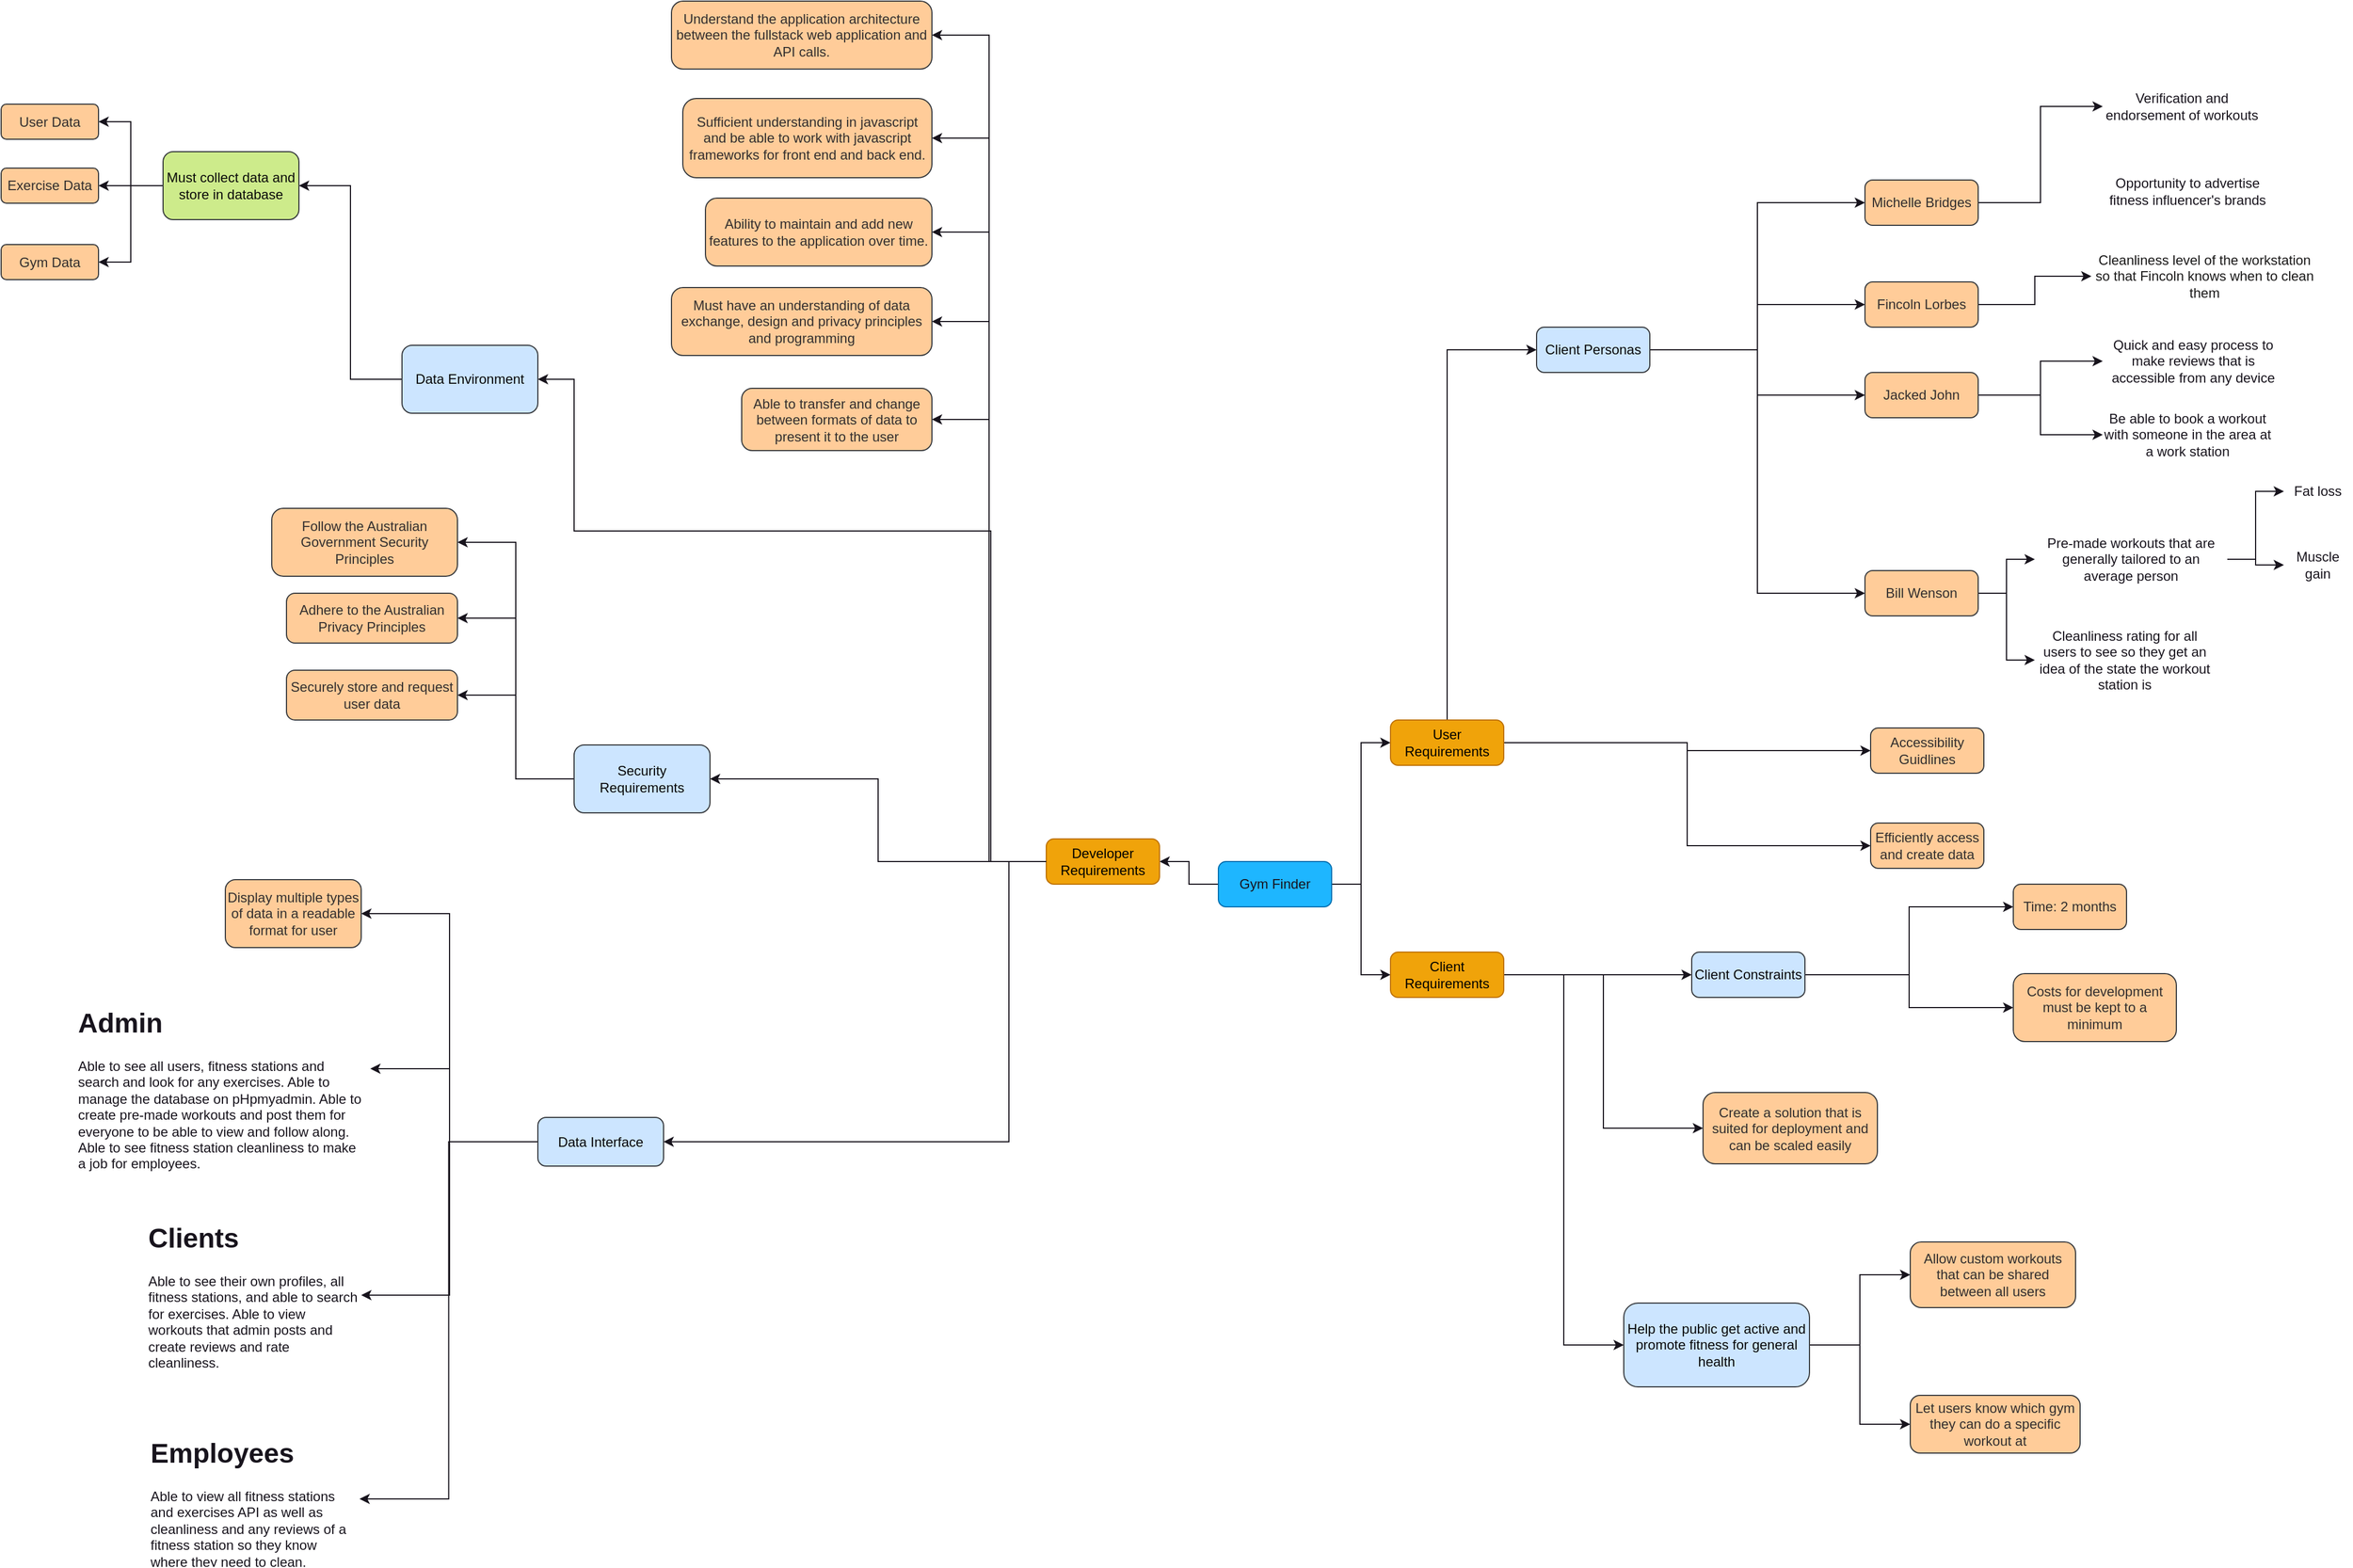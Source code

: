 <mxfile pages="5">
    <diagram id="ijjJsiVTh0D2ZwVIr43j" name="Research and">
        <mxGraphModel dx="4446" dy="3377" grid="0" gridSize="10" guides="1" tooltips="1" connect="1" arrows="1" fold="1" page="0" pageScale="1" pageWidth="827" pageHeight="1169" background="#ffffff" math="0" shadow="0">
            <root>
                <mxCell id="0"/>
                <mxCell id="1" parent="0"/>
                <mxCell id="YliF6_khSp9uCdl1Xro0-17" style="edgeStyle=orthogonalEdgeStyle;rounded=0;orthogonalLoop=1;jettySize=auto;html=1;exitX=0;exitY=0.5;exitDx=0;exitDy=0;entryX=1;entryY=0.5;entryDx=0;entryDy=0;labelBackgroundColor=#FFFFFF;fontColor=#18141D;strokeColor=#18141D;" parent="1" source="YliF6_khSp9uCdl1Xro0-1" target="YliF6_khSp9uCdl1Xro0-6" edge="1">
                    <mxGeometry relative="1" as="geometry"/>
                </mxCell>
                <mxCell id="YliF6_khSp9uCdl1Xro0-21" style="edgeStyle=orthogonalEdgeStyle;rounded=0;orthogonalLoop=1;jettySize=auto;html=1;exitX=1;exitY=0.5;exitDx=0;exitDy=0;entryX=0;entryY=0.5;entryDx=0;entryDy=0;labelBackgroundColor=#FFFFFF;fontColor=#18141D;strokeColor=#18141D;" parent="1" source="YliF6_khSp9uCdl1Xro0-1" target="YliF6_khSp9uCdl1Xro0-4" edge="1">
                    <mxGeometry relative="1" as="geometry"/>
                </mxCell>
                <mxCell id="dlf6kWhZrDI7cNF16P7J-30" style="edgeStyle=orthogonalEdgeStyle;rounded=0;orthogonalLoop=1;jettySize=auto;html=1;exitX=1;exitY=0.5;exitDx=0;exitDy=0;entryX=0;entryY=0.5;entryDx=0;entryDy=0;labelBackgroundColor=#FFFFFF;fontColor=#18141D;strokeColor=#18141D;" parent="1" source="YliF6_khSp9uCdl1Xro0-1" target="YliF6_khSp9uCdl1Xro0-5" edge="1">
                    <mxGeometry relative="1" as="geometry"/>
                </mxCell>
                <mxCell id="YliF6_khSp9uCdl1Xro0-1" value="Gym Finder" style="rounded=1;whiteSpace=wrap;html=1;arcSize=17;fillColor=#1EB6FF;strokeColor=#006EAF;fontColor=#18141D;labelBackgroundColor=none;" parent="1" vertex="1">
                    <mxGeometry x="350" y="560" width="100" height="40" as="geometry"/>
                </mxCell>
                <mxCell id="YliF6_khSp9uCdl1Xro0-28" style="edgeStyle=orthogonalEdgeStyle;rounded=0;orthogonalLoop=1;jettySize=auto;html=1;exitX=0.5;exitY=0;exitDx=0;exitDy=0;entryX=0;entryY=0.5;entryDx=0;entryDy=0;strokeColor=#18141D;" parent="1" source="YliF6_khSp9uCdl1Xro0-4" target="YliF6_khSp9uCdl1Xro0-27" edge="1">
                    <mxGeometry relative="1" as="geometry"/>
                </mxCell>
                <mxCell id="KDUoEc-DlCdJR0T2SsKX-4" style="edgeStyle=orthogonalEdgeStyle;rounded=0;orthogonalLoop=1;jettySize=auto;html=1;exitX=1;exitY=0.5;exitDx=0;exitDy=0;entryX=0;entryY=0.5;entryDx=0;entryDy=0;strokeColor=#18141D;" parent="1" source="YliF6_khSp9uCdl1Xro0-4" target="KDUoEc-DlCdJR0T2SsKX-3" edge="1">
                    <mxGeometry relative="1" as="geometry"/>
                </mxCell>
                <mxCell id="KDUoEc-DlCdJR0T2SsKX-7" style="edgeStyle=orthogonalEdgeStyle;rounded=0;orthogonalLoop=1;jettySize=auto;html=1;exitX=1;exitY=0.5;exitDx=0;exitDy=0;entryX=0;entryY=0.5;entryDx=0;entryDy=0;strokeColor=#18141D;" parent="1" source="YliF6_khSp9uCdl1Xro0-4" target="KDUoEc-DlCdJR0T2SsKX-6" edge="1">
                    <mxGeometry relative="1" as="geometry"/>
                </mxCell>
                <mxCell id="YliF6_khSp9uCdl1Xro0-4" value="User Requirements" style="rounded=1;whiteSpace=wrap;html=1;arcSize=17;fillColor=#f0a30a;fontColor=#000000;strokeColor=#BD7000;" parent="1" vertex="1">
                    <mxGeometry x="502" y="435" width="100" height="40" as="geometry"/>
                </mxCell>
                <mxCell id="KDUoEc-DlCdJR0T2SsKX-16" style="edgeStyle=orthogonalEdgeStyle;rounded=0;orthogonalLoop=1;jettySize=auto;html=1;exitX=1;exitY=0.5;exitDx=0;exitDy=0;entryX=0;entryY=0.5;entryDx=0;entryDy=0;strokeColor=#18141D;" parent="1" source="YliF6_khSp9uCdl1Xro0-5" target="KDUoEc-DlCdJR0T2SsKX-15" edge="1">
                    <mxGeometry relative="1" as="geometry"/>
                </mxCell>
                <mxCell id="ngkRSRsx5163floqqhg3-31" style="edgeStyle=orthogonalEdgeStyle;rounded=0;html=1;exitX=1;exitY=0.5;exitDx=0;exitDy=0;entryX=0;entryY=0.5;entryDx=0;entryDy=0;labelBackgroundColor=#FFFFFF;strokeColor=#18141D;fontColor=#1a1919;" parent="1" source="YliF6_khSp9uCdl1Xro0-5" target="ngkRSRsx5163floqqhg3-30" edge="1">
                    <mxGeometry relative="1" as="geometry"/>
                </mxCell>
                <mxCell id="ngkRSRsx5163floqqhg3-41" style="edgeStyle=orthogonalEdgeStyle;rounded=0;html=1;exitX=1;exitY=0.5;exitDx=0;exitDy=0;entryX=0;entryY=0.5;entryDx=0;entryDy=0;labelBackgroundColor=#FFFFFF;strokeColor=#18141D;fontColor=#1a1919;" parent="1" source="YliF6_khSp9uCdl1Xro0-5" target="ngkRSRsx5163floqqhg3-40" edge="1">
                    <mxGeometry relative="1" as="geometry"/>
                </mxCell>
                <mxCell id="YliF6_khSp9uCdl1Xro0-5" value="Client Requirements" style="rounded=1;whiteSpace=wrap;html=1;arcSize=17;fillColor=#f0a30a;fontColor=#000000;strokeColor=#BD7000;" parent="1" vertex="1">
                    <mxGeometry x="502" y="640" width="100" height="40" as="geometry"/>
                </mxCell>
                <mxCell id="dlf6kWhZrDI7cNF16P7J-25" style="edgeStyle=orthogonalEdgeStyle;rounded=0;orthogonalLoop=1;jettySize=auto;html=1;exitX=0;exitY=0.5;exitDx=0;exitDy=0;entryX=1;entryY=0.5;entryDx=0;entryDy=0;strokeColor=#18141D;" parent="1" source="YliF6_khSp9uCdl1Xro0-6" target="dlf6kWhZrDI7cNF16P7J-24" edge="1">
                    <mxGeometry relative="1" as="geometry">
                        <mxPoint x="168" y="760" as="sourcePoint"/>
                        <Array as="points">
                            <mxPoint x="165" y="560"/>
                        </Array>
                    </mxGeometry>
                </mxCell>
                <mxCell id="KDUoEc-DlCdJR0T2SsKX-11" style="edgeStyle=orthogonalEdgeStyle;rounded=0;orthogonalLoop=1;jettySize=auto;html=1;exitX=0;exitY=0.5;exitDx=0;exitDy=0;entryX=1;entryY=0.5;entryDx=0;entryDy=0;labelBackgroundColor=#FFFFFF;fontColor=#18141D;strokeColor=#18141D;" parent="1" source="ngkRSRsx5163floqqhg3-3" target="KDUoEc-DlCdJR0T2SsKX-10" edge="1">
                    <mxGeometry relative="1" as="geometry"/>
                </mxCell>
                <mxCell id="KDUoEc-DlCdJR0T2SsKX-13" style="edgeStyle=orthogonalEdgeStyle;rounded=0;orthogonalLoop=1;jettySize=auto;html=1;exitX=0;exitY=0.5;exitDx=0;exitDy=0;entryX=1;entryY=0.5;entryDx=0;entryDy=0;labelBackgroundColor=#FFFFFF;fontColor=#18141D;strokeColor=#18141D;" parent="1" source="ngkRSRsx5163floqqhg3-3" target="KDUoEc-DlCdJR0T2SsKX-12" edge="1">
                    <mxGeometry relative="1" as="geometry"/>
                </mxCell>
                <mxCell id="KDUoEc-DlCdJR0T2SsKX-27" style="edgeStyle=orthogonalEdgeStyle;rounded=0;orthogonalLoop=1;jettySize=auto;html=1;exitX=0;exitY=0.5;exitDx=0;exitDy=0;entryX=1;entryY=0.5;entryDx=0;entryDy=0;labelBackgroundColor=#FFFFFF;fontColor=#18141D;strokeColor=#18141D;" parent="1" source="YliF6_khSp9uCdl1Xro0-6" target="KDUoEc-DlCdJR0T2SsKX-26" edge="1">
                    <mxGeometry relative="1" as="geometry"/>
                </mxCell>
                <mxCell id="ngkRSRsx5163floqqhg3-4" style="edgeStyle=orthogonalEdgeStyle;html=1;exitX=0;exitY=0.5;exitDx=0;exitDy=0;entryX=1;entryY=0.5;entryDx=0;entryDy=0;rounded=0;labelBackgroundColor=#FFFFFF;fontColor=#18141D;strokeColor=#18141D;" parent="1" source="YliF6_khSp9uCdl1Xro0-6" target="ngkRSRsx5163floqqhg3-3" edge="1">
                    <mxGeometry relative="1" as="geometry"/>
                </mxCell>
                <mxCell id="ngkRSRsx5163floqqhg3-15" style="edgeStyle=orthogonalEdgeStyle;rounded=0;html=1;exitX=0;exitY=0.5;exitDx=0;exitDy=0;entryX=1;entryY=0.5;entryDx=0;entryDy=0;labelBackgroundColor=#FFFFFF;strokeColor=#18141D;fontColor=#1a1919;" parent="1" source="YliF6_khSp9uCdl1Xro0-6" target="YliF6_khSp9uCdl1Xro0-13" edge="1">
                    <mxGeometry relative="1" as="geometry"/>
                </mxCell>
                <mxCell id="ngkRSRsx5163floqqhg3-16" style="edgeStyle=orthogonalEdgeStyle;rounded=0;html=1;exitX=0;exitY=0.5;exitDx=0;exitDy=0;entryX=1;entryY=0.5;entryDx=0;entryDy=0;labelBackgroundColor=#FFFFFF;strokeColor=#18141D;fontColor=#1a1919;" parent="1" source="YliF6_khSp9uCdl1Xro0-6" target="ngkRSRsx5163floqqhg3-13" edge="1">
                    <mxGeometry relative="1" as="geometry">
                        <Array as="points">
                            <mxPoint x="149" y="560"/>
                            <mxPoint x="149" y="268"/>
                            <mxPoint x="-219" y="268"/>
                            <mxPoint x="-219" y="134"/>
                        </Array>
                    </mxGeometry>
                </mxCell>
                <mxCell id="YliF6_khSp9uCdl1Xro0-6" value="Developer Requirements" style="rounded=1;whiteSpace=wrap;html=1;arcSize=17;container=0;labelBackgroundColor=none;fontColor=#000000;fillColor=#f0a30a;strokeColor=#BD7000;" parent="1" vertex="1">
                    <mxGeometry x="198" y="540" width="100" height="40" as="geometry"/>
                </mxCell>
                <mxCell id="YliF6_khSp9uCdl1Xro0-7" style="edgeStyle=orthogonalEdgeStyle;rounded=0;orthogonalLoop=1;jettySize=auto;html=1;exitX=0;exitY=0.5;exitDx=0;exitDy=0;entryX=1;entryY=0.5;entryDx=0;entryDy=0;labelBackgroundColor=#FFFFFF;fontColor=#18141D;strokeColor=#18141D;" parent="1" source="YliF6_khSp9uCdl1Xro0-6" target="YliF6_khSp9uCdl1Xro0-8" edge="1">
                    <mxGeometry relative="1" as="geometry">
                        <mxPoint x="138" y="580" as="targetPoint"/>
                    </mxGeometry>
                </mxCell>
                <mxCell id="YliF6_khSp9uCdl1Xro0-11" style="edgeStyle=orthogonalEdgeStyle;rounded=0;orthogonalLoop=1;jettySize=auto;html=1;exitX=0;exitY=0.5;exitDx=0;exitDy=0;entryX=1;entryY=0.5;entryDx=0;entryDy=0;labelBackgroundColor=#FFFFFF;fontColor=#18141D;strokeColor=#18141D;" parent="1" source="YliF6_khSp9uCdl1Xro0-6" target="YliF6_khSp9uCdl1Xro0-10" edge="1">
                    <mxGeometry relative="1" as="geometry"/>
                </mxCell>
                <mxCell id="YliF6_khSp9uCdl1Xro0-16" style="edgeStyle=orthogonalEdgeStyle;rounded=0;orthogonalLoop=1;jettySize=auto;html=1;exitX=0;exitY=0.5;exitDx=0;exitDy=0;entryX=1;entryY=0.5;entryDx=0;entryDy=0;labelBackgroundColor=#FFFFFF;fontColor=#18141D;strokeColor=#18141D;" parent="1" source="YliF6_khSp9uCdl1Xro0-6" target="YliF6_khSp9uCdl1Xro0-15" edge="1">
                    <mxGeometry relative="1" as="geometry"/>
                </mxCell>
                <mxCell id="YliF6_khSp9uCdl1Xro0-8" value="Must have an understanding of data exchange, design and privacy principles and programming" style="rounded=1;whiteSpace=wrap;html=1;arcSize=17;container=0;fillColor=#ffcc99;labelBackgroundColor=none;strokeColor=#36393d;fontColor=#322f2f;" parent="1" vertex="1">
                    <mxGeometry x="-133" y="53" width="230" height="60" as="geometry"/>
                </mxCell>
                <mxCell id="YliF6_khSp9uCdl1Xro0-10" value="Understand the application architecture between the fullstack web application and API calls." style="rounded=1;whiteSpace=wrap;html=1;arcSize=17;container=0;fillColor=#ffcc99;labelBackgroundColor=none;strokeColor=#36393d;fontColor=#322f2f;" parent="1" vertex="1">
                    <mxGeometry x="-133" y="-200" width="230" height="60" as="geometry"/>
                </mxCell>
                <mxCell id="YliF6_khSp9uCdl1Xro0-13" value="Sufficient understanding in javascript and be able to work with javascript frameworks for front end and back end." style="rounded=1;whiteSpace=wrap;html=1;arcSize=17;container=0;fillColor=#ffcc99;labelBackgroundColor=none;strokeColor=#36393d;fontColor=#322f2f;" parent="1" vertex="1">
                    <mxGeometry x="-123" y="-114" width="220" height="70" as="geometry"/>
                </mxCell>
                <mxCell id="YliF6_khSp9uCdl1Xro0-15" value="Ability to maintain and add new features to the application over time." style="rounded=1;whiteSpace=wrap;html=1;arcSize=17;container=0;fillColor=#ffcc99;labelBackgroundColor=none;strokeColor=#36393d;fontColor=#322f2f;" parent="1" vertex="1">
                    <mxGeometry x="-103" y="-26" width="200" height="60" as="geometry"/>
                </mxCell>
                <mxCell id="dlf6kWhZrDI7cNF16P7J-3" style="edgeStyle=orthogonalEdgeStyle;rounded=0;orthogonalLoop=1;jettySize=auto;html=1;exitX=1;exitY=0.5;exitDx=0;exitDy=0;entryX=0;entryY=0.5;entryDx=0;entryDy=0;strokeColor=#18141D;" parent="1" source="YliF6_khSp9uCdl1Xro0-22" target="dlf6kWhZrDI7cNF16P7J-2" edge="1">
                    <mxGeometry relative="1" as="geometry"/>
                </mxCell>
                <mxCell id="YliF6_khSp9uCdl1Xro0-22" value="Michelle Bridges" style="rounded=1;whiteSpace=wrap;html=1;arcSize=17;fillColor=#ffcc99;strokeColor=#36393d;labelBackgroundColor=none;fontColor=#322f2f;" parent="1" vertex="1">
                    <mxGeometry x="921" y="-42" width="100" height="40" as="geometry"/>
                </mxCell>
                <mxCell id="dlf6kWhZrDI7cNF16P7J-11" style="edgeStyle=orthogonalEdgeStyle;rounded=0;orthogonalLoop=1;jettySize=auto;html=1;exitX=1;exitY=0.5;exitDx=0;exitDy=0;entryX=0;entryY=0.5;entryDx=0;entryDy=0;strokeColor=#18141D;" parent="1" source="YliF6_khSp9uCdl1Xro0-23" target="dlf6kWhZrDI7cNF16P7J-8" edge="1">
                    <mxGeometry relative="1" as="geometry"/>
                </mxCell>
                <mxCell id="YliF6_khSp9uCdl1Xro0-23" value="Fincoln Lorbes" style="rounded=1;whiteSpace=wrap;html=1;arcSize=17;fillColor=#ffcc99;strokeColor=#36393d;labelBackgroundColor=none;fontColor=#322f2f;" parent="1" vertex="1">
                    <mxGeometry x="921" y="48" width="100" height="40" as="geometry"/>
                </mxCell>
                <mxCell id="dlf6kWhZrDI7cNF16P7J-12" style="edgeStyle=orthogonalEdgeStyle;rounded=0;orthogonalLoop=1;jettySize=auto;html=1;exitX=1;exitY=0.5;exitDx=0;exitDy=0;strokeColor=#18141D;" parent="1" source="YliF6_khSp9uCdl1Xro0-24" target="dlf6kWhZrDI7cNF16P7J-9" edge="1">
                    <mxGeometry relative="1" as="geometry"/>
                </mxCell>
                <mxCell id="dlf6kWhZrDI7cNF16P7J-13" style="edgeStyle=orthogonalEdgeStyle;rounded=0;orthogonalLoop=1;jettySize=auto;html=1;exitX=1;exitY=0.5;exitDx=0;exitDy=0;strokeColor=#18141D;" parent="1" source="YliF6_khSp9uCdl1Xro0-24" target="dlf6kWhZrDI7cNF16P7J-10" edge="1">
                    <mxGeometry relative="1" as="geometry"/>
                </mxCell>
                <mxCell id="YliF6_khSp9uCdl1Xro0-24" value="Jacked John" style="rounded=1;whiteSpace=wrap;html=1;arcSize=17;fillColor=#ffcc99;strokeColor=#36393d;labelBackgroundColor=none;fontColor=#322f2f;" parent="1" vertex="1">
                    <mxGeometry x="921" y="128" width="100" height="40" as="geometry"/>
                </mxCell>
                <mxCell id="dlf6kWhZrDI7cNF16P7J-16" style="edgeStyle=orthogonalEdgeStyle;rounded=0;orthogonalLoop=1;jettySize=auto;html=1;exitX=1;exitY=0.5;exitDx=0;exitDy=0;strokeColor=#18141D;" parent="1" source="YliF6_khSp9uCdl1Xro0-25" target="dlf6kWhZrDI7cNF16P7J-15" edge="1">
                    <mxGeometry relative="1" as="geometry"/>
                </mxCell>
                <mxCell id="dlf6kWhZrDI7cNF16P7J-23" style="edgeStyle=orthogonalEdgeStyle;rounded=0;orthogonalLoop=1;jettySize=auto;html=1;exitX=1;exitY=0.5;exitDx=0;exitDy=0;entryX=0;entryY=0.5;entryDx=0;entryDy=0;strokeColor=#18141D;" parent="1" source="YliF6_khSp9uCdl1Xro0-25" target="dlf6kWhZrDI7cNF16P7J-22" edge="1">
                    <mxGeometry relative="1" as="geometry">
                        <mxPoint x="1071" y="368" as="targetPoint"/>
                    </mxGeometry>
                </mxCell>
                <mxCell id="YliF6_khSp9uCdl1Xro0-25" value="Bill Wenson" style="rounded=1;whiteSpace=wrap;html=1;arcSize=17;fillColor=#ffcc99;strokeColor=#36393d;labelBackgroundColor=none;fontColor=#322f2f;" parent="1" vertex="1">
                    <mxGeometry x="921" y="303" width="100" height="40" as="geometry"/>
                </mxCell>
                <mxCell id="YliF6_khSp9uCdl1Xro0-29" style="edgeStyle=orthogonalEdgeStyle;rounded=0;orthogonalLoop=1;jettySize=auto;html=1;exitX=1;exitY=0.5;exitDx=0;exitDy=0;entryX=0;entryY=0.5;entryDx=0;entryDy=0;strokeColor=#18141D;" parent="1" source="YliF6_khSp9uCdl1Xro0-27" target="YliF6_khSp9uCdl1Xro0-22" edge="1">
                    <mxGeometry relative="1" as="geometry"/>
                </mxCell>
                <mxCell id="YliF6_khSp9uCdl1Xro0-30" style="edgeStyle=orthogonalEdgeStyle;rounded=0;orthogonalLoop=1;jettySize=auto;html=1;exitX=1;exitY=0.5;exitDx=0;exitDy=0;strokeColor=#18141D;" parent="1" source="YliF6_khSp9uCdl1Xro0-27" target="YliF6_khSp9uCdl1Xro0-23" edge="1">
                    <mxGeometry relative="1" as="geometry"/>
                </mxCell>
                <mxCell id="YliF6_khSp9uCdl1Xro0-31" style="edgeStyle=orthogonalEdgeStyle;rounded=0;orthogonalLoop=1;jettySize=auto;html=1;exitX=1;exitY=0.5;exitDx=0;exitDy=0;entryX=0;entryY=0.5;entryDx=0;entryDy=0;strokeColor=#18141D;" parent="1" source="YliF6_khSp9uCdl1Xro0-27" target="YliF6_khSp9uCdl1Xro0-25" edge="1">
                    <mxGeometry relative="1" as="geometry"/>
                </mxCell>
                <mxCell id="YliF6_khSp9uCdl1Xro0-32" style="edgeStyle=orthogonalEdgeStyle;rounded=0;orthogonalLoop=1;jettySize=auto;html=1;exitX=1;exitY=0.5;exitDx=0;exitDy=0;strokeColor=#18141D;" parent="1" source="YliF6_khSp9uCdl1Xro0-27" target="YliF6_khSp9uCdl1Xro0-24" edge="1">
                    <mxGeometry relative="1" as="geometry"/>
                </mxCell>
                <mxCell id="YliF6_khSp9uCdl1Xro0-27" value="Client Personas" style="rounded=1;whiteSpace=wrap;html=1;arcSize=17;fillColor=#cce5ff;strokeColor=#36393d;fontColor=#080808;labelBackgroundColor=none;" parent="1" vertex="1">
                    <mxGeometry x="631" y="88" width="100" height="40" as="geometry"/>
                </mxCell>
                <mxCell id="dlf6kWhZrDI7cNF16P7J-2" value="Verification and endorsement of workouts" style="text;html=1;strokeColor=none;fillColor=none;align=center;verticalAlign=middle;whiteSpace=wrap;rounded=0;fontColor=#18141D;" parent="1" vertex="1">
                    <mxGeometry x="1131" y="-132" width="140" height="50" as="geometry"/>
                </mxCell>
                <mxCell id="dlf6kWhZrDI7cNF16P7J-5" value="Opportunity to advertise fitness influencer's brands" style="text;html=1;strokeColor=none;fillColor=none;align=center;verticalAlign=middle;whiteSpace=wrap;rounded=0;fontColor=#18141D;" parent="1" vertex="1">
                    <mxGeometry x="1131" y="-52" width="150" height="40" as="geometry"/>
                </mxCell>
                <mxCell id="dlf6kWhZrDI7cNF16P7J-8" value="Cleanliness level of the workstation so that Fincoln knows when to clean them" style="text;html=1;strokeColor=none;fillColor=none;align=center;verticalAlign=middle;whiteSpace=wrap;rounded=0;fontColor=#1a1919;" parent="1" vertex="1">
                    <mxGeometry x="1121" y="18" width="200" height="50" as="geometry"/>
                </mxCell>
                <mxCell id="dlf6kWhZrDI7cNF16P7J-9" value="Quick and easy process to make reviews that is accessible from any device" style="text;html=1;strokeColor=none;fillColor=none;align=center;verticalAlign=middle;whiteSpace=wrap;rounded=0;fontColor=#18141D;" parent="1" vertex="1">
                    <mxGeometry x="1131" y="98" width="160" height="40" as="geometry"/>
                </mxCell>
                <mxCell id="dlf6kWhZrDI7cNF16P7J-10" value="Be able to book a workout with someone in the area at a work station" style="text;html=1;strokeColor=none;fillColor=none;align=center;verticalAlign=middle;whiteSpace=wrap;rounded=0;fontColor=#18141D;" parent="1" vertex="1">
                    <mxGeometry x="1131" y="158" width="150" height="50" as="geometry"/>
                </mxCell>
                <mxCell id="dlf6kWhZrDI7cNF16P7J-19" style="edgeStyle=orthogonalEdgeStyle;rounded=0;orthogonalLoop=1;jettySize=auto;html=1;exitX=1;exitY=0.5;exitDx=0;exitDy=0;entryX=0;entryY=0.5;entryDx=0;entryDy=0;strokeColor=#18141D;" parent="1" source="dlf6kWhZrDI7cNF16P7J-15" target="dlf6kWhZrDI7cNF16P7J-17" edge="1">
                    <mxGeometry relative="1" as="geometry">
                        <mxPoint x="1291" y="248.0" as="targetPoint"/>
                    </mxGeometry>
                </mxCell>
                <mxCell id="dlf6kWhZrDI7cNF16P7J-20" style="edgeStyle=orthogonalEdgeStyle;rounded=0;orthogonalLoop=1;jettySize=auto;html=1;exitX=1;exitY=0.5;exitDx=0;exitDy=0;strokeColor=#18141D;" parent="1" source="dlf6kWhZrDI7cNF16P7J-15" target="dlf6kWhZrDI7cNF16P7J-18" edge="1">
                    <mxGeometry relative="1" as="geometry"/>
                </mxCell>
                <mxCell id="dlf6kWhZrDI7cNF16P7J-15" value="Pre-made workouts that are generally tailored to an average person" style="text;html=1;strokeColor=none;fillColor=none;align=center;verticalAlign=middle;whiteSpace=wrap;rounded=0;fontColor=#18141D;" parent="1" vertex="1">
                    <mxGeometry x="1071" y="263" width="170" height="60" as="geometry"/>
                </mxCell>
                <mxCell id="dlf6kWhZrDI7cNF16P7J-17" value="Fat loss" style="text;html=1;strokeColor=none;fillColor=none;align=center;verticalAlign=middle;whiteSpace=wrap;rounded=0;fontColor=#18141D;" parent="1" vertex="1">
                    <mxGeometry x="1291" y="218" width="60" height="30" as="geometry"/>
                </mxCell>
                <mxCell id="dlf6kWhZrDI7cNF16P7J-18" value="Muscle gain" style="text;html=1;strokeColor=none;fillColor=none;align=center;verticalAlign=middle;whiteSpace=wrap;rounded=0;fontColor=#18141D;" parent="1" vertex="1">
                    <mxGeometry x="1291" y="283" width="60" height="30" as="geometry"/>
                </mxCell>
                <mxCell id="dlf6kWhZrDI7cNF16P7J-22" value="Cleanliness rating for all users to see so they get an idea of the state the workout station is" style="text;html=1;strokeColor=none;fillColor=none;align=center;verticalAlign=middle;whiteSpace=wrap;rounded=0;fontColor=#18141D;" parent="1" vertex="1">
                    <mxGeometry x="1071" y="357" width="159" height="50" as="geometry"/>
                </mxCell>
                <mxCell id="imT7v0ZczQQQ6CIAgGnJ-1" style="edgeStyle=orthogonalEdgeStyle;rounded=0;orthogonalLoop=1;jettySize=auto;html=1;exitX=0;exitY=0.5;exitDx=0;exitDy=0;entryX=1;entryY=0.5;entryDx=0;entryDy=0;strokeColor=#18141D;" parent="1" source="dlf6kWhZrDI7cNF16P7J-24" target="dlf6kWhZrDI7cNF16P7J-29" edge="1">
                    <mxGeometry relative="1" as="geometry">
                        <mxPoint x="-212" y="853" as="sourcePoint"/>
                    </mxGeometry>
                </mxCell>
                <mxCell id="imT7v0ZczQQQ6CIAgGnJ-2" style="edgeStyle=orthogonalEdgeStyle;rounded=0;orthogonalLoop=1;jettySize=auto;html=1;exitX=0;exitY=0.5;exitDx=0;exitDy=0;entryX=1;entryY=0.5;entryDx=0;entryDy=0;strokeColor=#18141D;" parent="1" source="dlf6kWhZrDI7cNF16P7J-24" target="dlf6kWhZrDI7cNF16P7J-28" edge="1">
                    <mxGeometry relative="1" as="geometry">
                        <mxPoint x="-212" y="853" as="sourcePoint"/>
                    </mxGeometry>
                </mxCell>
                <mxCell id="imT7v0ZczQQQ6CIAgGnJ-3" style="edgeStyle=orthogonalEdgeStyle;rounded=0;orthogonalLoop=1;jettySize=auto;html=1;exitX=0;exitY=0.5;exitDx=0;exitDy=0;strokeColor=#18141D;" parent="1" source="dlf6kWhZrDI7cNF16P7J-24" target="dlf6kWhZrDI7cNF16P7J-27" edge="1">
                    <mxGeometry relative="1" as="geometry">
                        <Array as="points">
                            <mxPoint x="-329" y="808"/>
                            <mxPoint x="-329" y="743"/>
                        </Array>
                    </mxGeometry>
                </mxCell>
                <mxCell id="ngkRSRsx5163floqqhg3-12" style="edgeStyle=orthogonalEdgeStyle;rounded=0;html=1;exitX=0;exitY=0.5;exitDx=0;exitDy=0;entryX=1;entryY=0.5;entryDx=0;entryDy=0;strokeColor=#18141D;" parent="1" source="dlf6kWhZrDI7cNF16P7J-24" target="ngkRSRsx5163floqqhg3-11" edge="1">
                    <mxGeometry relative="1" as="geometry"/>
                </mxCell>
                <mxCell id="dlf6kWhZrDI7cNF16P7J-24" value="Data Interface" style="rounded=1;whiteSpace=wrap;html=1;arcSize=17;fillColor=#cce5ff;strokeColor=#36393d;fontColor=#080808;labelBackgroundColor=none;" parent="1" vertex="1">
                    <mxGeometry x="-251" y="786" width="111" height="43" as="geometry"/>
                </mxCell>
                <mxCell id="dlf6kWhZrDI7cNF16P7J-27" value="&lt;h1&gt;Admin&lt;/h1&gt;&lt;div&gt;Able to see all users, fitness stations and search and look for any exercises. Able to manage the database on pHpmyadmin. Able to create pre-made workouts and post them for everyone to be able to view and follow along. Able to see fitness station cleanliness to make a job for employees.&lt;/div&gt;" style="text;html=1;strokeColor=none;fillColor=none;spacing=5;spacingTop=-20;whiteSpace=wrap;overflow=hidden;rounded=0;fontColor=#18141D;" parent="1" vertex="1">
                    <mxGeometry x="-662" y="683" width="263" height="160" as="geometry"/>
                </mxCell>
                <mxCell id="dlf6kWhZrDI7cNF16P7J-28" value="&lt;h1&gt;Clients&lt;/h1&gt;&lt;div&gt;Able to see their own profiles, all fitness stations, and able to search for exercises. Able to view workouts that admin posts and create reviews and rate cleanliness.&lt;/div&gt;" style="text;html=1;strokeColor=none;fillColor=none;spacing=5;spacingTop=-20;whiteSpace=wrap;overflow=hidden;rounded=0;fontColor=#18141D;" parent="1" vertex="1">
                    <mxGeometry x="-600" y="873" width="193" height="140" as="geometry"/>
                </mxCell>
                <mxCell id="dlf6kWhZrDI7cNF16P7J-29" value="&lt;h1&gt;Employees&lt;/h1&gt;&lt;div&gt;Able to view all fitness stations and exercises API as well as cleanliness and any reviews of a fitness station so they know where they need to clean.&lt;/div&gt;" style="text;html=1;strokeColor=none;fillColor=none;spacing=5;spacingTop=-20;whiteSpace=wrap;overflow=hidden;rounded=0;fontColor=#18141D;" parent="1" vertex="1">
                    <mxGeometry x="-598.5" y="1063" width="190" height="120" as="geometry"/>
                </mxCell>
                <mxCell id="KDUoEc-DlCdJR0T2SsKX-3" value="Accessibility Guidlines" style="rounded=1;whiteSpace=wrap;html=1;arcSize=17;fillColor=#ffcc99;strokeColor=#36393d;labelBackgroundColor=none;fontColor=#322f2f;" parent="1" vertex="1">
                    <mxGeometry x="926" y="442" width="100" height="40" as="geometry"/>
                </mxCell>
                <mxCell id="KDUoEc-DlCdJR0T2SsKX-6" value="Efficiently access and create data" style="rounded=1;whiteSpace=wrap;html=1;arcSize=17;fillColor=#ffcc99;strokeColor=#36393d;labelBackgroundColor=none;fontColor=#322f2f;" parent="1" vertex="1">
                    <mxGeometry x="926" y="526" width="100" height="40" as="geometry"/>
                </mxCell>
                <mxCell id="KDUoEc-DlCdJR0T2SsKX-10" value="Adhere to the Australian Privacy Principles" style="rounded=1;whiteSpace=wrap;html=1;arcSize=17;labelBackgroundColor=none;fillColor=#ffcc99;strokeColor=#36393d;fontColor=#322f2f;" parent="1" vertex="1">
                    <mxGeometry x="-473" y="323" width="151" height="44" as="geometry"/>
                </mxCell>
                <mxCell id="KDUoEc-DlCdJR0T2SsKX-12" value="Follow the Australian Government Security Principles" style="rounded=1;whiteSpace=wrap;html=1;arcSize=17;labelBackgroundColor=none;fillColor=#ffcc99;strokeColor=#36393d;fontColor=#322f2f;" parent="1" vertex="1">
                    <mxGeometry x="-486" y="248" width="164" height="60" as="geometry"/>
                </mxCell>
                <mxCell id="KDUoEc-DlCdJR0T2SsKX-21" style="edgeStyle=orthogonalEdgeStyle;rounded=0;orthogonalLoop=1;jettySize=auto;html=1;exitX=1;exitY=0.5;exitDx=0;exitDy=0;entryX=0;entryY=0.5;entryDx=0;entryDy=0;strokeColor=#18141D;" parent="1" source="KDUoEc-DlCdJR0T2SsKX-15" target="KDUoEc-DlCdJR0T2SsKX-20" edge="1">
                    <mxGeometry relative="1" as="geometry"/>
                </mxCell>
                <mxCell id="KDUoEc-DlCdJR0T2SsKX-23" style="edgeStyle=orthogonalEdgeStyle;rounded=0;orthogonalLoop=1;jettySize=auto;html=1;exitX=1;exitY=0.5;exitDx=0;exitDy=0;entryX=0;entryY=0.5;entryDx=0;entryDy=0;strokeColor=#18141D;" parent="1" source="KDUoEc-DlCdJR0T2SsKX-15" target="KDUoEc-DlCdJR0T2SsKX-22" edge="1">
                    <mxGeometry relative="1" as="geometry"/>
                </mxCell>
                <mxCell id="KDUoEc-DlCdJR0T2SsKX-15" value="Help the public get active and promote fitness for general health" style="rounded=1;whiteSpace=wrap;html=1;arcSize=17;fillColor=#cce5ff;strokeColor=#36393d;fontColor=#080808;labelBackgroundColor=none;" parent="1" vertex="1">
                    <mxGeometry x="708" y="950" width="164" height="74" as="geometry"/>
                </mxCell>
                <mxCell id="KDUoEc-DlCdJR0T2SsKX-20" value="Allow custom workouts that can be shared between all users" style="rounded=1;whiteSpace=wrap;html=1;arcSize=17;fillColor=#ffcc99;strokeColor=#36393d;labelBackgroundColor=none;fontColor=#322f2f;" parent="1" vertex="1">
                    <mxGeometry x="961" y="896" width="146" height="58" as="geometry"/>
                </mxCell>
                <mxCell id="KDUoEc-DlCdJR0T2SsKX-22" value="Let users know which gym they can do a specific workout at" style="rounded=1;whiteSpace=wrap;html=1;arcSize=17;fillColor=#ffcc99;strokeColor=#36393d;labelBackgroundColor=none;fontColor=#322f2f;" parent="1" vertex="1">
                    <mxGeometry x="961" y="1031.5" width="150" height="51" as="geometry"/>
                </mxCell>
                <mxCell id="KDUoEc-DlCdJR0T2SsKX-26" value="Able to transfer and change between formats of data to present it to the user" style="rounded=1;whiteSpace=wrap;html=1;arcSize=17;fillColor=#ffcc99;labelBackgroundColor=none;strokeColor=#36393d;fontColor=#322f2f;" parent="1" vertex="1">
                    <mxGeometry x="-71" y="142" width="168" height="55" as="geometry"/>
                </mxCell>
                <mxCell id="ngkRSRsx5163floqqhg3-7" style="edgeStyle=orthogonalEdgeStyle;html=1;exitX=0;exitY=0.5;exitDx=0;exitDy=0;entryX=1;entryY=0.5;entryDx=0;entryDy=0;strokeColor=#18141D;rounded=0;labelBackgroundColor=#FFFFFF;fontColor=#18141D;" parent="1" source="ngkRSRsx5163floqqhg3-3" target="ngkRSRsx5163floqqhg3-6" edge="1">
                    <mxGeometry relative="1" as="geometry"/>
                </mxCell>
                <mxCell id="ngkRSRsx5163floqqhg3-3" value="Security Requirements" style="rounded=1;whiteSpace=wrap;html=1;fillColor=#cce5ff;labelBackgroundColor=none;strokeColor=#36393d;fontColor=#080808;" parent="1" vertex="1">
                    <mxGeometry x="-219" y="457" width="120" height="60" as="geometry"/>
                </mxCell>
                <mxCell id="ngkRSRsx5163floqqhg3-6" value="Securely store and request user data" style="rounded=1;whiteSpace=wrap;html=1;arcSize=17;labelBackgroundColor=none;fillColor=#ffcc99;strokeColor=#36393d;fontColor=#322f2f;" parent="1" vertex="1">
                    <mxGeometry x="-473" y="391" width="151" height="44" as="geometry"/>
                </mxCell>
                <mxCell id="ngkRSRsx5163floqqhg3-11" value="Display multiple types of data in a readable format for user" style="rounded=1;whiteSpace=wrap;html=1;fillColor=#ffcc99;labelBackgroundColor=none;strokeColor=#36393d;fontColor=#322f2f;" parent="1" vertex="1">
                    <mxGeometry x="-527" y="576" width="120" height="60" as="geometry"/>
                </mxCell>
                <mxCell id="ngkRSRsx5163floqqhg3-19" style="edgeStyle=orthogonalEdgeStyle;rounded=0;html=1;exitX=0;exitY=0.5;exitDx=0;exitDy=0;entryX=1;entryY=0.5;entryDx=0;entryDy=0;labelBackgroundColor=#FFFFFF;strokeColor=#18141D;fontColor=#1a1919;" parent="1" source="ngkRSRsx5163floqqhg3-13" target="ngkRSRsx5163floqqhg3-18" edge="1">
                    <mxGeometry relative="1" as="geometry"/>
                </mxCell>
                <mxCell id="ngkRSRsx5163floqqhg3-13" value="Data Environment" style="rounded=1;whiteSpace=wrap;html=1;labelBackgroundColor=none;strokeColor=#36393d;fillColor=#cce5ff;fontColor=#080808;" parent="1" vertex="1">
                    <mxGeometry x="-371" y="104" width="120" height="60" as="geometry"/>
                </mxCell>
                <mxCell id="ngkRSRsx5163floqqhg3-26" style="edgeStyle=orthogonalEdgeStyle;rounded=0;html=1;exitX=0;exitY=0.5;exitDx=0;exitDy=0;entryX=1;entryY=0.5;entryDx=0;entryDy=0;labelBackgroundColor=#FFFFFF;strokeColor=#18141D;fontColor=#1a1919;" parent="1" source="ngkRSRsx5163floqqhg3-18" target="ngkRSRsx5163floqqhg3-21" edge="1">
                    <mxGeometry relative="1" as="geometry"/>
                </mxCell>
                <mxCell id="ngkRSRsx5163floqqhg3-27" style="edgeStyle=orthogonalEdgeStyle;rounded=0;html=1;exitX=0;exitY=0.5;exitDx=0;exitDy=0;entryX=1;entryY=0.5;entryDx=0;entryDy=0;labelBackgroundColor=#FFFFFF;strokeColor=#18141D;fontColor=#1a1919;" parent="1" source="ngkRSRsx5163floqqhg3-18" target="ngkRSRsx5163floqqhg3-24" edge="1">
                    <mxGeometry relative="1" as="geometry"/>
                </mxCell>
                <mxCell id="ngkRSRsx5163floqqhg3-28" style="edgeStyle=orthogonalEdgeStyle;rounded=0;html=1;exitX=0;exitY=0.5;exitDx=0;exitDy=0;entryX=1;entryY=0.5;entryDx=0;entryDy=0;labelBackgroundColor=#FFFFFF;strokeColor=#18141D;fontColor=#1a1919;" parent="1" source="ngkRSRsx5163floqqhg3-18" target="ngkRSRsx5163floqqhg3-25" edge="1">
                    <mxGeometry relative="1" as="geometry"/>
                </mxCell>
                <mxCell id="ngkRSRsx5163floqqhg3-18" value="Must collect data and store in database" style="rounded=1;whiteSpace=wrap;html=1;labelBackgroundColor=none;strokeColor=#36393d;fillColor=#cdeb8b;fontColor=#0a0a0a;" parent="1" vertex="1">
                    <mxGeometry x="-582" y="-67" width="120" height="60" as="geometry"/>
                </mxCell>
                <mxCell id="ngkRSRsx5163floqqhg3-21" value="User Data" style="rounded=1;whiteSpace=wrap;html=1;labelBackgroundColor=none;strokeColor=#36393d;fillColor=#ffcc99;fontColor=#322f2f;" parent="1" vertex="1">
                    <mxGeometry x="-725" y="-109" width="86" height="31" as="geometry"/>
                </mxCell>
                <mxCell id="ngkRSRsx5163floqqhg3-24" value="Exercise Data" style="rounded=1;whiteSpace=wrap;html=1;labelBackgroundColor=none;strokeColor=#36393d;fillColor=#ffcc99;fontColor=#322f2f;" parent="1" vertex="1">
                    <mxGeometry x="-725" y="-52.5" width="86" height="31" as="geometry"/>
                </mxCell>
                <mxCell id="ngkRSRsx5163floqqhg3-25" value="Gym Data" style="rounded=1;whiteSpace=wrap;html=1;labelBackgroundColor=none;strokeColor=#36393d;fillColor=#ffcc99;fontColor=#322f2f;" parent="1" vertex="1">
                    <mxGeometry x="-725" y="15" width="86" height="31" as="geometry"/>
                </mxCell>
                <mxCell id="ngkRSRsx5163floqqhg3-35" value="" style="edgeStyle=orthogonalEdgeStyle;rounded=0;html=1;labelBackgroundColor=#FFFFFF;strokeColor=#18141D;fontColor=#1a1919;entryX=0;entryY=0.5;entryDx=0;entryDy=0;" parent="1" source="ngkRSRsx5163floqqhg3-30" target="ngkRSRsx5163floqqhg3-32" edge="1">
                    <mxGeometry relative="1" as="geometry"/>
                </mxCell>
                <mxCell id="ngkRSRsx5163floqqhg3-38" style="edgeStyle=orthogonalEdgeStyle;rounded=0;html=1;exitX=1;exitY=0.5;exitDx=0;exitDy=0;entryX=0;entryY=0.5;entryDx=0;entryDy=0;labelBackgroundColor=#FFFFFF;strokeColor=#18141D;fontColor=#1a1919;" parent="1" source="ngkRSRsx5163floqqhg3-30" target="ngkRSRsx5163floqqhg3-36" edge="1">
                    <mxGeometry relative="1" as="geometry"/>
                </mxCell>
                <mxCell id="ngkRSRsx5163floqqhg3-30" value="Client Constraints" style="rounded=1;whiteSpace=wrap;html=1;arcSize=17;fillColor=#cce5ff;strokeColor=#36393d;fontColor=#080808;labelBackgroundColor=none;" parent="1" vertex="1">
                    <mxGeometry x="768" y="640" width="100" height="40" as="geometry"/>
                </mxCell>
                <mxCell id="ngkRSRsx5163floqqhg3-32" value="Time: 2 months" style="rounded=1;whiteSpace=wrap;html=1;arcSize=17;fillColor=#ffcc99;strokeColor=#36393d;labelBackgroundColor=none;fontColor=#322f2f;" parent="1" vertex="1">
                    <mxGeometry x="1052" y="580" width="100" height="40" as="geometry"/>
                </mxCell>
                <mxCell id="ngkRSRsx5163floqqhg3-36" value="Costs for development must be kept to a minimum" style="rounded=1;whiteSpace=wrap;html=1;arcSize=17;fillColor=#ffcc99;strokeColor=#36393d;labelBackgroundColor=none;fontColor=#322f2f;" parent="1" vertex="1">
                    <mxGeometry x="1052" y="659" width="144" height="60" as="geometry"/>
                </mxCell>
                <mxCell id="ngkRSRsx5163floqqhg3-40" value="Create a solution that is suited for deployment and can be scaled easily" style="rounded=1;whiteSpace=wrap;html=1;arcSize=17;fillColor=#ffcc99;strokeColor=#36393d;labelBackgroundColor=none;fontColor=#322f2f;" parent="1" vertex="1">
                    <mxGeometry x="778" y="764" width="154" height="63" as="geometry"/>
                </mxCell>
            </root>
        </mxGraphModel>
    </diagram>
    <diagram id="7gT9Cjg0dxE58FpDKtef" name="Application Layout">
        <mxGraphModel dx="1179" dy="862" grid="0" gridSize="10" guides="1" tooltips="1" connect="1" arrows="1" fold="1" page="0" pageScale="1" pageWidth="827" pageHeight="1169" background="none" math="0" shadow="0">
            <root>
                <mxCell id="0"/>
                <mxCell id="1" parent="0"/>
                <mxCell id="7CIRDp3kSuk7Mwjj5lAP-1" value="User" style="whiteSpace=wrap;html=1;" parent="1" vertex="1">
                    <mxGeometry x="230" y="220" width="90" height="40" as="geometry"/>
                </mxCell>
                <mxCell id="7CIRDp3kSuk7Mwjj5lAP-2" value="Front-end" style="whiteSpace=wrap;html=1;" parent="1" vertex="1">
                    <mxGeometry x="450" y="220" width="90" height="40" as="geometry"/>
                </mxCell>
                <mxCell id="7CIRDp3kSuk7Mwjj5lAP-3" value="Back-end" style="whiteSpace=wrap;html=1;" parent="1" vertex="1">
                    <mxGeometry x="620" y="220" width="90" height="40" as="geometry"/>
                </mxCell>
                <mxCell id="7CIRDp3kSuk7Mwjj5lAP-4" value="Exercise API" style="whiteSpace=wrap;html=1;" parent="1" vertex="1">
                    <mxGeometry x="790" y="110" width="90" height="40" as="geometry"/>
                </mxCell>
                <mxCell id="7CIRDp3kSuk7Mwjj5lAP-5" value="MySQL Database" style="whiteSpace=wrap;html=1;" parent="1" vertex="1">
                    <mxGeometry x="790" y="300" width="90" height="40" as="geometry"/>
                </mxCell>
                <mxCell id="7CIRDp3kSuk7Mwjj5lAP-6" value="Interaction" style="edgeStyle=none;orthogonalLoop=1;jettySize=auto;html=1;rounded=0;exitX=1;exitY=0.25;exitDx=0;exitDy=0;entryX=0;entryY=0.25;entryDx=0;entryDy=0;" parent="1" source="7CIRDp3kSuk7Mwjj5lAP-1" target="7CIRDp3kSuk7Mwjj5lAP-2" edge="1">
                    <mxGeometry width="80" relative="1" as="geometry">
                        <mxPoint x="390" y="240" as="sourcePoint"/>
                        <mxPoint x="470" y="240" as="targetPoint"/>
                        <Array as="points"/>
                    </mxGeometry>
                </mxCell>
                <mxCell id="7CIRDp3kSuk7Mwjj5lAP-8" value="" style="edgeStyle=none;orthogonalLoop=1;jettySize=auto;html=1;rounded=0;entryX=1;entryY=0.75;entryDx=0;entryDy=0;exitX=0;exitY=0.75;exitDx=0;exitDy=0;" parent="1" source="7CIRDp3kSuk7Mwjj5lAP-2" target="7CIRDp3kSuk7Mwjj5lAP-1" edge="1">
                    <mxGeometry width="80" relative="1" as="geometry">
                        <mxPoint x="410" y="190" as="sourcePoint"/>
                        <mxPoint x="490" y="190" as="targetPoint"/>
                        <Array as="points"/>
                    </mxGeometry>
                </mxCell>
                <mxCell id="7CIRDp3kSuk7Mwjj5lAP-20" value="Displays information" style="edgeLabel;html=1;align=center;verticalAlign=middle;resizable=0;points=[];" parent="7CIRDp3kSuk7Mwjj5lAP-8" vertex="1" connectable="0">
                    <mxGeometry x="0.25" y="-1" relative="1" as="geometry">
                        <mxPoint x="21" y="1" as="offset"/>
                    </mxGeometry>
                </mxCell>
                <mxCell id="7CIRDp3kSuk7Mwjj5lAP-9" value="Request" style="edgeStyle=none;orthogonalLoop=1;jettySize=auto;html=1;rounded=0;exitX=1;exitY=0.25;exitDx=0;exitDy=0;entryX=0;entryY=0.25;entryDx=0;entryDy=0;" parent="1" source="7CIRDp3kSuk7Mwjj5lAP-2" target="7CIRDp3kSuk7Mwjj5lAP-3" edge="1">
                    <mxGeometry width="80" relative="1" as="geometry">
                        <mxPoint x="580" y="210" as="sourcePoint"/>
                        <mxPoint x="660" y="210" as="targetPoint"/>
                        <Array as="points"/>
                    </mxGeometry>
                </mxCell>
                <mxCell id="7CIRDp3kSuk7Mwjj5lAP-10" value="" style="edgeStyle=none;orthogonalLoop=1;jettySize=auto;html=1;rounded=0;entryX=1;entryY=0.75;entryDx=0;entryDy=0;exitX=0;exitY=0.75;exitDx=0;exitDy=0;" parent="1" source="7CIRDp3kSuk7Mwjj5lAP-3" target="7CIRDp3kSuk7Mwjj5lAP-2" edge="1">
                    <mxGeometry width="80" relative="1" as="geometry">
                        <mxPoint x="610" y="300" as="sourcePoint"/>
                        <mxPoint x="690" y="300" as="targetPoint"/>
                        <Array as="points"/>
                    </mxGeometry>
                </mxCell>
                <mxCell id="7CIRDp3kSuk7Mwjj5lAP-19" value="Response" style="edgeLabel;html=1;align=center;verticalAlign=middle;resizable=0;points=[];" parent="7CIRDp3kSuk7Mwjj5lAP-10" vertex="1" connectable="0">
                    <mxGeometry x="0.15" y="1" relative="1" as="geometry">
                        <mxPoint x="6" as="offset"/>
                    </mxGeometry>
                </mxCell>
                <mxCell id="7CIRDp3kSuk7Mwjj5lAP-11" value="" style="edgeStyle=none;orthogonalLoop=1;jettySize=auto;html=1;rounded=0;exitX=1;exitY=0.25;exitDx=0;exitDy=0;entryX=0;entryY=0.25;entryDx=0;entryDy=0;" parent="1" source="7CIRDp3kSuk7Mwjj5lAP-3" target="7CIRDp3kSuk7Mwjj5lAP-4" edge="1">
                    <mxGeometry width="80" relative="1" as="geometry">
                        <mxPoint x="810" y="250" as="sourcePoint"/>
                        <mxPoint x="890" y="250" as="targetPoint"/>
                        <Array as="points"/>
                    </mxGeometry>
                </mxCell>
                <mxCell id="7CIRDp3kSuk7Mwjj5lAP-18" value="Request" style="edgeLabel;html=1;align=center;verticalAlign=middle;resizable=0;points=[];" parent="7CIRDp3kSuk7Mwjj5lAP-11" vertex="1" connectable="0">
                    <mxGeometry x="0.08" relative="1" as="geometry">
                        <mxPoint x="-33" y="-11" as="offset"/>
                    </mxGeometry>
                </mxCell>
                <mxCell id="7CIRDp3kSuk7Mwjj5lAP-12" value="Response" style="edgeStyle=none;orthogonalLoop=1;jettySize=auto;html=1;rounded=0;entryX=1;entryY=0.5;entryDx=0;entryDy=0;exitX=0;exitY=0.5;exitDx=0;exitDy=0;" parent="1" source="7CIRDp3kSuk7Mwjj5lAP-4" target="7CIRDp3kSuk7Mwjj5lAP-3" edge="1">
                    <mxGeometry x="-0.2" y="27" width="80" relative="1" as="geometry">
                        <mxPoint x="750" y="240" as="sourcePoint"/>
                        <mxPoint x="830" y="240" as="targetPoint"/>
                        <Array as="points"/>
                        <mxPoint as="offset"/>
                    </mxGeometry>
                </mxCell>
                <mxCell id="7CIRDp3kSuk7Mwjj5lAP-14" value="Connection" style="edgeStyle=none;orthogonalLoop=1;jettySize=auto;html=1;rounded=0;entryX=1;entryY=0.75;entryDx=0;entryDy=0;exitX=0;exitY=0.5;exitDx=0;exitDy=0;startArrow=classic;startFill=1;endArrow=none;endFill=0;" parent="1" source="7CIRDp3kSuk7Mwjj5lAP-5" target="7CIRDp3kSuk7Mwjj5lAP-3" edge="1">
                    <mxGeometry width="80" relative="1" as="geometry">
                        <mxPoint x="770" y="270" as="sourcePoint"/>
                        <mxPoint x="850" y="270" as="targetPoint"/>
                        <Array as="points"/>
                    </mxGeometry>
                </mxCell>
                <mxCell id="7CIRDp3kSuk7Mwjj5lAP-16" value="Data.json GC Gym Data" style="whiteSpace=wrap;html=1;" parent="1" vertex="1">
                    <mxGeometry x="790" y="220" width="90" height="40" as="geometry"/>
                </mxCell>
                <mxCell id="7CIRDp3kSuk7Mwjj5lAP-17" value="Imported" style="edgeStyle=none;orthogonalLoop=1;jettySize=auto;html=1;rounded=0;entryX=1;entryY=0.5;entryDx=0;entryDy=0;exitX=0;exitY=0.5;exitDx=0;exitDy=0;" parent="1" source="7CIRDp3kSuk7Mwjj5lAP-16" target="7CIRDp3kSuk7Mwjj5lAP-3" edge="1">
                    <mxGeometry width="80" relative="1" as="geometry">
                        <mxPoint x="670" y="350" as="sourcePoint"/>
                        <mxPoint x="750" y="350" as="targetPoint"/>
                        <Array as="points"/>
                    </mxGeometry>
                </mxCell>
                <mxCell id="toHgryqzJ8kfFQV21pqO-2" value="&lt;font size=&quot;3&quot;&gt;&lt;b&gt;&lt;u&gt;Web Application Layout&lt;/u&gt;&lt;/b&gt;&lt;/font&gt;" style="text;strokeColor=none;align=center;fillColor=none;html=1;verticalAlign=middle;whiteSpace=wrap;rounded=0;" parent="1" vertex="1">
                    <mxGeometry x="365" y="16" width="247" height="48.5" as="geometry"/>
                </mxCell>
                <mxCell id="toHgryqzJ8kfFQV21pqO-3" value="React js" style="text;strokeColor=none;align=center;fillColor=none;html=1;verticalAlign=middle;whiteSpace=wrap;rounded=0;" parent="1" vertex="1">
                    <mxGeometry x="466" y="268" width="60" height="30" as="geometry"/>
                </mxCell>
                <mxCell id="toHgryqzJ8kfFQV21pqO-4" value="Nodejs" style="text;strokeColor=none;align=center;fillColor=none;html=1;verticalAlign=middle;whiteSpace=wrap;rounded=0;" parent="1" vertex="1">
                    <mxGeometry x="636" y="268" width="60" height="30" as="geometry"/>
                </mxCell>
            </root>
        </mxGraphModel>
    </diagram>
    <diagram name="IPO chart" id="BCIdy3dncQPlOARNzbFY">
        <mxGraphModel dx="1626" dy="718" grid="1" gridSize="10" guides="1" tooltips="1" connect="1" arrows="1" fold="1" page="1" pageScale="1" pageWidth="827" pageHeight="1169" background="none" math="0" shadow="0">
            <root>
                <mxCell id="0"/>
                <mxCell id="1" parent="0"/>
                <mxCell id="r86Ns14ribVUxwDp_7WT-15" style="edgeStyle=orthogonalEdgeStyle;rounded=0;orthogonalLoop=1;jettySize=auto;html=1;exitX=1;exitY=0.5;exitDx=0;exitDy=0;entryX=0;entryY=0.5;entryDx=0;entryDy=0;" parent="1" source="r86Ns14ribVUxwDp_7WT-2" target="r86Ns14ribVUxwDp_7WT-9" edge="1">
                    <mxGeometry relative="1" as="geometry">
                        <mxPoint x="120" y="375" as="targetPoint"/>
                        <Array as="points">
                            <mxPoint x="190" y="360"/>
                            <mxPoint x="190" y="320"/>
                            <mxPoint x="340" y="320"/>
                        </Array>
                    </mxGeometry>
                </mxCell>
                <mxCell id="2vzL8tS65KQvjI3MEhgV-2" style="edgeStyle=orthogonalEdgeStyle;rounded=0;orthogonalLoop=1;jettySize=auto;html=1;exitX=1;exitY=0.5;exitDx=0;exitDy=0;entryX=0;entryY=0.25;entryDx=0;entryDy=0;" parent="1" source="r86Ns14ribVUxwDp_7WT-2" target="r86Ns14ribVUxwDp_7WT-18" edge="1">
                    <mxGeometry relative="1" as="geometry">
                        <Array as="points">
                            <mxPoint x="200" y="360"/>
                            <mxPoint x="200" y="397"/>
                        </Array>
                    </mxGeometry>
                </mxCell>
                <mxCell id="r86Ns14ribVUxwDp_7WT-2" value="User" style="whiteSpace=wrap;html=1;" parent="1" vertex="1">
                    <mxGeometry x="-50" y="340" width="90" height="40" as="geometry"/>
                </mxCell>
                <mxCell id="2vzL8tS65KQvjI3MEhgV-10" value="Response" style="edgeStyle=orthogonalEdgeStyle;rounded=0;orthogonalLoop=1;jettySize=auto;html=1;exitX=1;exitY=0.5;exitDx=0;exitDy=0;entryX=0;entryY=0.25;entryDx=0;entryDy=0;" parent="1" source="r86Ns14ribVUxwDp_7WT-3" target="2vzL8tS65KQvjI3MEhgV-3" edge="1">
                    <mxGeometry x="-0.124" y="10" relative="1" as="geometry">
                        <mxPoint x="270" y="190" as="targetPoint"/>
                        <Array as="points">
                            <mxPoint x="40" y="250"/>
                            <mxPoint x="190" y="250"/>
                            <mxPoint x="190" y="237"/>
                            <mxPoint x="240" y="237"/>
                            <mxPoint x="240" y="213"/>
                            <mxPoint x="350" y="213"/>
                        </Array>
                        <mxPoint x="1" as="offset"/>
                    </mxGeometry>
                </mxCell>
                <mxCell id="r86Ns14ribVUxwDp_7WT-3" value="API" style="whiteSpace=wrap;html=1;" parent="1" vertex="1">
                    <mxGeometry x="-50" y="260" width="90" height="40" as="geometry"/>
                </mxCell>
                <mxCell id="r86Ns14ribVUxwDp_7WT-20" value="Users Table" style="edgeStyle=orthogonalEdgeStyle;rounded=0;orthogonalLoop=1;jettySize=auto;html=1;exitX=1;exitY=0.5;exitDx=0;exitDy=0;entryX=0;entryY=0.5;entryDx=0;entryDy=0;" parent="1" source="r86Ns14ribVUxwDp_7WT-4" target="r86Ns14ribVUxwDp_7WT-9" edge="1">
                    <mxGeometry x="-0.576" relative="1" as="geometry">
                        <mxPoint x="121.0" y="375.48" as="targetPoint"/>
                        <Array as="points">
                            <mxPoint x="40" y="430"/>
                            <mxPoint x="180" y="430"/>
                            <mxPoint x="180" y="315"/>
                        </Array>
                        <mxPoint x="-1" as="offset"/>
                    </mxGeometry>
                </mxCell>
                <mxCell id="r86Ns14ribVUxwDp_7WT-21" style="edgeStyle=orthogonalEdgeStyle;rounded=0;orthogonalLoop=1;jettySize=auto;html=1;entryX=0.5;entryY=1;entryDx=0;entryDy=0;endArrow=none;endFill=0;startArrow=classic;startFill=1;exitX=0.5;exitY=1;exitDx=0;exitDy=0;" parent="1" source="r86Ns14ribVUxwDp_7WT-4" target="r86Ns14ribVUxwDp_7WT-18" edge="1">
                    <mxGeometry relative="1" as="geometry">
                        <mxPoint x="270" y="485" as="sourcePoint"/>
                    </mxGeometry>
                </mxCell>
                <mxCell id="2vzL8tS65KQvjI3MEhgV-9" value="Insert Query into Users Table" style="edgeLabel;html=1;align=center;verticalAlign=middle;resizable=0;points=[];" parent="r86Ns14ribVUxwDp_7WT-21" vertex="1" connectable="0">
                    <mxGeometry x="-0.067" y="1" relative="1" as="geometry">
                        <mxPoint x="-1" as="offset"/>
                    </mxGeometry>
                </mxCell>
                <mxCell id="2vzL8tS65KQvjI3MEhgV-1" style="edgeStyle=orthogonalEdgeStyle;rounded=0;orthogonalLoop=1;jettySize=auto;html=1;exitX=1;exitY=0.5;exitDx=0;exitDy=0;" parent="1" source="r86Ns14ribVUxwDp_7WT-4" target="r86Ns14ribVUxwDp_7WT-18" edge="1">
                    <mxGeometry relative="1" as="geometry">
                        <Array as="points">
                            <mxPoint x="220" y="440"/>
                            <mxPoint x="220" y="405"/>
                        </Array>
                    </mxGeometry>
                </mxCell>
                <mxCell id="r86Ns14ribVUxwDp_7WT-4" value="MySQL Database" style="whiteSpace=wrap;html=1;" parent="1" vertex="1">
                    <mxGeometry x="-50" y="420" width="90" height="40" as="geometry"/>
                </mxCell>
                <mxCell id="r86Ns14ribVUxwDp_7WT-6" value="&lt;font style=&quot;font-size: 14px;&quot;&gt;&lt;u&gt;Inputs&lt;/u&gt;&lt;/font&gt;" style="text;strokeColor=none;align=center;fillColor=none;html=1;verticalAlign=middle;whiteSpace=wrap;rounded=0;" parent="1" vertex="1">
                    <mxGeometry x="-40" y="120" width="60" height="30" as="geometry"/>
                </mxCell>
                <mxCell id="r86Ns14ribVUxwDp_7WT-7" value="&lt;u&gt;Processes&lt;/u&gt;" style="text;strokeColor=none;align=center;fillColor=none;html=1;verticalAlign=middle;whiteSpace=wrap;rounded=0;" parent="1" vertex="1">
                    <mxGeometry x="360" y="130" width="60" height="30" as="geometry"/>
                </mxCell>
                <mxCell id="r86Ns14ribVUxwDp_7WT-8" value="&lt;u&gt;Outputs&lt;/u&gt;" style="text;strokeColor=none;align=center;fillColor=none;html=1;verticalAlign=middle;whiteSpace=wrap;rounded=0;" parent="1" vertex="1">
                    <mxGeometry x="630" y="130" width="60" height="30" as="geometry"/>
                </mxCell>
                <mxCell id="2vzL8tS65KQvjI3MEhgV-7" style="edgeStyle=orthogonalEdgeStyle;rounded=0;orthogonalLoop=1;jettySize=auto;html=1;exitX=1;exitY=0.5;exitDx=0;exitDy=0;entryX=0;entryY=0.5;entryDx=0;entryDy=0;" parent="1" source="r86Ns14ribVUxwDp_7WT-9" target="2vzL8tS65KQvjI3MEhgV-6" edge="1">
                    <mxGeometry relative="1" as="geometry"/>
                </mxCell>
                <mxCell id="r86Ns14ribVUxwDp_7WT-9" value="1.1" style="swimlane;fontStyle=0;childLayout=stackLayout;horizontal=1;startSize=20;fillColor=default;horizontalStack=0;resizeParent=1;resizeParentMax=0;resizeLast=0;collapsible=0;marginBottom=0;swimlaneFillColor=#ffffff;movable=1;resizable=1;rotatable=1;deletable=1;editable=1;locked=0;connectable=1;rounded=1;" parent="1" vertex="1">
                    <mxGeometry x="340" y="290" width="100" height="50" as="geometry"/>
                </mxCell>
                <mxCell id="r86Ns14ribVUxwDp_7WT-10" value="Login" style="text;strokeColor=none;align=center;fillColor=none;html=1;verticalAlign=middle;whiteSpace=wrap;rounded=0;movable=0;resizable=0;rotatable=0;deletable=0;editable=0;locked=1;connectable=0;" parent="r86Ns14ribVUxwDp_7WT-9" vertex="1">
                    <mxGeometry y="20" width="100" height="30" as="geometry"/>
                </mxCell>
                <mxCell id="r86Ns14ribVUxwDp_7WT-17" value="1.2" style="swimlane;fontStyle=0;childLayout=stackLayout;horizontal=1;startSize=20;fillColor=default;horizontalStack=0;resizeParent=1;resizeParentMax=0;resizeLast=0;collapsible=0;marginBottom=0;swimlaneFillColor=#ffffff;rounded=1;" parent="1" vertex="1">
                    <mxGeometry x="340" y="370" width="100" height="50" as="geometry"/>
                </mxCell>
                <mxCell id="r86Ns14ribVUxwDp_7WT-18" value="Signup" style="text;strokeColor=none;align=center;fillColor=default;html=1;verticalAlign=middle;whiteSpace=wrap;rounded=0;" parent="r86Ns14ribVUxwDp_7WT-17" vertex="1">
                    <mxGeometry y="20" width="100" height="30" as="geometry"/>
                </mxCell>
                <mxCell id="2vzL8tS65KQvjI3MEhgV-3" value="2" style="swimlane;fontStyle=0;childLayout=stackLayout;horizontal=1;startSize=20;fillColor=default;horizontalStack=0;resizeParent=1;resizeParentMax=0;resizeLast=0;collapsible=0;marginBottom=0;swimlaneFillColor=#ffffff;rounded=1;" parent="1" vertex="1">
                    <mxGeometry x="350" y="200" width="100" height="50" as="geometry"/>
                </mxCell>
                <mxCell id="2vzL8tS65KQvjI3MEhgV-5" value="Get Data from API" style="text;strokeColor=none;align=center;fillColor=default;html=1;verticalAlign=middle;whiteSpace=wrap;rounded=0;" parent="2vzL8tS65KQvjI3MEhgV-3" vertex="1">
                    <mxGeometry y="20" width="100" height="30" as="geometry"/>
                </mxCell>
                <mxCell id="2vzL8tS65KQvjI3MEhgV-6" value="JSON Output to Frontend which Displays in HTML." style="whiteSpace=wrap;html=1;" parent="1" vertex="1">
                    <mxGeometry x="630" y="330" width="120" height="60" as="geometry"/>
                </mxCell>
                <mxCell id="2vzL8tS65KQvjI3MEhgV-8" style="edgeStyle=orthogonalEdgeStyle;rounded=0;orthogonalLoop=1;jettySize=auto;html=1;exitX=1;exitY=0.25;exitDx=0;exitDy=0;entryX=0;entryY=0.75;entryDx=0;entryDy=0;" parent="1" source="r86Ns14ribVUxwDp_7WT-18" target="2vzL8tS65KQvjI3MEhgV-6" edge="1">
                    <mxGeometry relative="1" as="geometry"/>
                </mxCell>
                <mxCell id="2vzL8tS65KQvjI3MEhgV-11" value="Request" style="edgeStyle=orthogonalEdgeStyle;rounded=0;orthogonalLoop=1;jettySize=auto;html=1;entryX=1;entryY=0.5;entryDx=0;entryDy=0;exitX=0;exitY=0.75;exitDx=0;exitDy=0;" parent="1" source="2vzL8tS65KQvjI3MEhgV-5" target="r86Ns14ribVUxwDp_7WT-3" edge="1">
                    <mxGeometry x="-0.562" y="10" relative="1" as="geometry">
                        <mxPoint x="350" y="260" as="sourcePoint"/>
                        <Array as="points">
                            <mxPoint x="350" y="250"/>
                            <mxPoint x="320" y="250"/>
                            <mxPoint x="320" y="260"/>
                            <mxPoint x="70" y="260"/>
                            <mxPoint x="70" y="280"/>
                        </Array>
                        <mxPoint x="1" as="offset"/>
                    </mxGeometry>
                </mxCell>
                <mxCell id="2vzL8tS65KQvjI3MEhgV-12" value="Response from API is sent with JSON which the frontend then interacts with and outputs HTML" style="whiteSpace=wrap;html=1;" parent="1" vertex="1">
                    <mxGeometry x="582" y="192" width="180" height="70" as="geometry"/>
                </mxCell>
                <mxCell id="2vzL8tS65KQvjI3MEhgV-13" style="edgeStyle=orthogonalEdgeStyle;rounded=0;orthogonalLoop=1;jettySize=auto;html=1;exitX=1;exitY=0.25;exitDx=0;exitDy=0;" parent="1" source="2vzL8tS65KQvjI3MEhgV-5" target="2vzL8tS65KQvjI3MEhgV-12" edge="1">
                    <mxGeometry relative="1" as="geometry"/>
                </mxCell>
            </root>
        </mxGraphModel>
    </diagram>
    <diagram id="ik_hhh6zyxZGMg2pHZ9w" name="DFD - Login">
        <mxGraphModel dx="1339" dy="832" grid="0" gridSize="10" guides="1" tooltips="1" connect="1" arrows="1" fold="1" page="0" pageScale="1" pageWidth="827" pageHeight="1169" math="0" shadow="0">
            <root>
                <mxCell id="0"/>
                <mxCell id="1" parent="0"/>
                <mxCell id="f5m12TQeuh4ZiwGwLEQG-22" value="Enters Credentials" style="edgeStyle=none;rounded=0;orthogonalLoop=1;jettySize=auto;html=1;exitX=1;exitY=0.5;exitDx=0;exitDy=0;entryX=0;entryY=0.75;entryDx=0;entryDy=0;labelBackgroundColor=#18141D;" parent="1" source="f5m12TQeuh4ZiwGwLEQG-17" target="f5m12TQeuh4ZiwGwLEQG-20" edge="1">
                    <mxGeometry relative="1" as="geometry"/>
                </mxCell>
                <mxCell id="f5m12TQeuh4ZiwGwLEQG-17" value="User" style="html=1;dashed=0;whiteSpace=wrap;labelBackgroundColor=#18141D;" parent="1" vertex="1">
                    <mxGeometry x="-93" y="477" width="100" height="50" as="geometry"/>
                </mxCell>
                <mxCell id="f5m12TQeuh4ZiwGwLEQG-19" value="1.1" style="swimlane;fontStyle=0;childLayout=stackLayout;horizontal=1;startSize=20;fillColor=default;horizontalStack=0;resizeParent=1;resizeParentMax=0;resizeLast=0;collapsible=0;marginBottom=0;swimlaneFillColor=#ffffff;labelBackgroundColor=#18141D;" parent="1" vertex="1">
                    <mxGeometry x="171" y="367" width="100" height="50" as="geometry"/>
                </mxCell>
                <mxCell id="f5m12TQeuh4ZiwGwLEQG-20" value="Variables Stored" style="text;html=1;strokeColor=none;fillColor=default;align=center;verticalAlign=middle;whiteSpace=wrap;rounded=0;labelBackgroundColor=#18141D;" parent="f5m12TQeuh4ZiwGwLEQG-19" vertex="1">
                    <mxGeometry y="20" width="100" height="30" as="geometry"/>
                </mxCell>
                <mxCell id="f5m12TQeuh4ZiwGwLEQG-26" value="Success / Error Message" style="edgeStyle=none;rounded=0;orthogonalLoop=1;jettySize=auto;html=1;exitX=0;exitY=0.75;exitDx=0;exitDy=0;entryX=1;entryY=0.75;entryDx=0;entryDy=0;labelBackgroundColor=#18141D;" parent="1" source="f5m12TQeuh4ZiwGwLEQG-30" target="f5m12TQeuh4ZiwGwLEQG-17" edge="1">
                    <mxGeometry relative="1" as="geometry">
                        <mxPoint x="419" y="514.5" as="sourcePoint"/>
                    </mxGeometry>
                </mxCell>
                <mxCell id="f5m12TQeuh4ZiwGwLEQG-24" value="Sends request with variables" style="edgeStyle=none;rounded=0;orthogonalLoop=1;jettySize=auto;html=1;exitX=1;exitY=0.25;exitDx=0;exitDy=0;entryX=0;entryY=0;entryDx=0;entryDy=0;labelBackgroundColor=#18141D;" parent="1" source="f5m12TQeuh4ZiwGwLEQG-20" target="f5m12TQeuh4ZiwGwLEQG-30" edge="1">
                    <mxGeometry relative="1" as="geometry">
                        <mxPoint x="419" y="489.5" as="targetPoint"/>
                    </mxGeometry>
                </mxCell>
                <mxCell id="f5m12TQeuh4ZiwGwLEQG-28" value="Level 0 Login Process" style="text;html=1;strokeColor=none;fillColor=none;align=center;verticalAlign=middle;whiteSpace=wrap;rounded=0;fontSize=20;" parent="1" vertex="1">
                    <mxGeometry x="-93" y="244" width="269" height="29" as="geometry"/>
                </mxCell>
                <mxCell id="f5m12TQeuh4ZiwGwLEQG-29" value="1.2" style="swimlane;fontStyle=0;childLayout=stackLayout;horizontal=1;startSize=20;fillColor=default;horizontalStack=0;resizeParent=1;resizeParentMax=0;resizeLast=0;collapsible=0;marginBottom=0;swimlaneFillColor=#ffffff;labelBackgroundColor=#18141D;" parent="1" vertex="1">
                    <mxGeometry x="409" y="477" width="100" height="50" as="geometry"/>
                </mxCell>
                <mxCell id="f5m12TQeuh4ZiwGwLEQG-30" value="Authorisation API" style="text;html=1;strokeColor=none;fillColor=default;align=center;verticalAlign=middle;whiteSpace=wrap;rounded=0;labelBackgroundColor=#18141D;" parent="f5m12TQeuh4ZiwGwLEQG-29" vertex="1">
                    <mxGeometry y="20" width="100" height="30" as="geometry"/>
                </mxCell>
                <mxCell id="f5m12TQeuh4ZiwGwLEQG-31" value="Process 1.2 Authorisation API" style="text;html=1;strokeColor=none;fillColor=none;align=center;verticalAlign=middle;whiteSpace=wrap;rounded=0;fontSize=20;labelBackgroundColor=#18141D;" parent="1" vertex="1">
                    <mxGeometry x="-93" y="678" width="269" height="29" as="geometry"/>
                </mxCell>
                <mxCell id="f5m12TQeuh4ZiwGwLEQG-37" style="edgeStyle=none;rounded=0;orthogonalLoop=1;jettySize=auto;html=1;exitX=1;exitY=0.5;exitDx=0;exitDy=0;entryX=0;entryY=0.5;entryDx=0;entryDy=0;labelBackgroundColor=#18141D;" parent="1" source="f5m12TQeuh4ZiwGwLEQG-32" target="f5m12TQeuh4ZiwGwLEQG-35" edge="1">
                    <mxGeometry relative="1" as="geometry"/>
                </mxCell>
                <mxCell id="f5m12TQeuh4ZiwGwLEQG-38" value="JSON Key / Value Pairs" style="edgeLabel;html=1;align=center;verticalAlign=middle;resizable=0;points=[];labelBackgroundColor=#18141D;" parent="f5m12TQeuh4ZiwGwLEQG-37" vertex="1" connectable="0">
                    <mxGeometry x="-0.254" y="-2" relative="1" as="geometry">
                        <mxPoint x="14" y="-8" as="offset"/>
                    </mxGeometry>
                </mxCell>
                <mxCell id="f5m12TQeuh4ZiwGwLEQG-32" value="Front End" style="html=1;dashed=0;whiteSpace=wrap;labelBackgroundColor=#18141D;" parent="1" vertex="1">
                    <mxGeometry x="-176" y="826" width="100" height="50" as="geometry"/>
                </mxCell>
                <mxCell id="f5m12TQeuh4ZiwGwLEQG-42" value="JavaScript Password" style="edgeStyle=none;rounded=0;orthogonalLoop=1;jettySize=auto;html=1;exitX=1;exitY=0.25;exitDx=0;exitDy=0;entryX=0;entryY=0.25;entryDx=0;entryDy=0;labelBackgroundColor=#18141D;" parent="1" source="f5m12TQeuh4ZiwGwLEQG-35" target="f5m12TQeuh4ZiwGwLEQG-39" edge="1">
                    <mxGeometry relative="1" as="geometry"/>
                </mxCell>
                <mxCell id="f5m12TQeuh4ZiwGwLEQG-35" value="2.1" style="swimlane;fontStyle=0;childLayout=stackLayout;horizontal=1;startSize=20;fillColor=default;horizontalStack=0;resizeParent=1;resizeParentMax=0;resizeLast=0;collapsible=0;marginBottom=0;swimlaneFillColor=#ffffff;labelBackgroundColor=#18141D;" parent="1" vertex="1">
                    <mxGeometry x="351" y="735" width="100" height="50" as="geometry"/>
                </mxCell>
                <mxCell id="f5m12TQeuh4ZiwGwLEQG-36" value="Store and Transfer" style="text;html=1;strokeColor=none;fillColor=default;align=center;verticalAlign=middle;whiteSpace=wrap;rounded=0;labelBackgroundColor=#18141D;" parent="f5m12TQeuh4ZiwGwLEQG-35" vertex="1">
                    <mxGeometry y="20" width="100" height="30" as="geometry"/>
                </mxCell>
                <mxCell id="f5m12TQeuh4ZiwGwLEQG-39" value="2.2" style="swimlane;fontStyle=0;childLayout=stackLayout;horizontal=1;startSize=20;fillColor=default;horizontalStack=0;resizeParent=1;resizeParentMax=0;resizeLast=0;collapsible=0;marginBottom=0;swimlaneFillColor=#ffffff;labelBackgroundColor=#18141D;" parent="1" vertex="1">
                    <mxGeometry x="595" y="759" width="100" height="50" as="geometry"/>
                </mxCell>
                <mxCell id="f5m12TQeuh4ZiwGwLEQG-40" value="Create Query" style="text;html=1;strokeColor=none;fillColor=default;align=center;verticalAlign=middle;whiteSpace=wrap;rounded=0;labelBackgroundColor=#18141D;" parent="f5m12TQeuh4ZiwGwLEQG-39" vertex="1">
                    <mxGeometry y="20" width="100" height="30" as="geometry"/>
                </mxCell>
                <mxCell id="f5m12TQeuh4ZiwGwLEQG-45" value="" style="group" parent="1" vertex="1" connectable="0">
                    <mxGeometry x="850" y="848" width="100" height="30" as="geometry"/>
                </mxCell>
                <mxCell id="f5m12TQeuh4ZiwGwLEQG-43" value="1" style="html=1;dashed=0;whiteSpace=wrap;shape=mxgraph.dfd.dataStoreID;align=left;spacingLeft=3;points=[[0,0],[0.5,0],[1,0],[0,0.5],[1,0.5],[0,1],[0.5,1],[1,1]];" parent="f5m12TQeuh4ZiwGwLEQG-45" vertex="1">
                    <mxGeometry width="100" height="30" as="geometry"/>
                </mxCell>
                <mxCell id="f5m12TQeuh4ZiwGwLEQG-44" value="users" style="text;html=1;strokeColor=none;fillColor=none;align=center;verticalAlign=middle;whiteSpace=wrap;rounded=0;" parent="f5m12TQeuh4ZiwGwLEQG-45" vertex="1">
                    <mxGeometry x="27" width="60" height="30" as="geometry"/>
                </mxCell>
                <mxCell id="f5m12TQeuh4ZiwGwLEQG-46" value="SQL query" style="edgeStyle=none;rounded=0;orthogonalLoop=1;jettySize=auto;html=1;exitX=1;exitY=0.25;exitDx=0;exitDy=0;entryX=0;entryY=0;entryDx=0;entryDy=0;" parent="1" source="f5m12TQeuh4ZiwGwLEQG-40" target="f5m12TQeuh4ZiwGwLEQG-43" edge="1">
                    <mxGeometry relative="1" as="geometry"/>
                </mxCell>
                <mxCell id="f5m12TQeuh4ZiwGwLEQG-51" value="No matching users in database" style="edgeStyle=none;rounded=0;orthogonalLoop=1;jettySize=auto;html=1;exitX=0;exitY=0.5;exitDx=0;exitDy=0;entryX=1;entryY=0.75;entryDx=0;entryDy=0;labelBackgroundColor=#18141D;" parent="1" target="f5m12TQeuh4ZiwGwLEQG-32" edge="1">
                    <mxGeometry x="-0.371" y="-3" relative="1" as="geometry">
                        <mxPoint x="589" y="956.07" as="sourcePoint"/>
                        <mxPoint x="47.0" y="880.996" as="targetPoint"/>
                        <mxPoint as="offset"/>
                    </mxGeometry>
                </mxCell>
                <mxCell id="f5m12TQeuh4ZiwGwLEQG-52" value="Password Hash from user" style="edgeStyle=none;rounded=0;orthogonalLoop=1;jettySize=auto;html=1;exitX=0;exitY=1;exitDx=0;exitDy=0;entryX=1;entryY=0.75;entryDx=0;entryDy=0;labelBackgroundColor=#18141D;" parent="1" source="f5m12TQeuh4ZiwGwLEQG-48" target="f5m12TQeuh4ZiwGwLEQG-53" edge="1">
                    <mxGeometry relative="1" as="geometry">
                        <mxPoint x="492.0" y="1035.556" as="targetPoint"/>
                    </mxGeometry>
                </mxCell>
                <mxCell id="f5m12TQeuh4ZiwGwLEQG-48" value="2.3" style="swimlane;fontStyle=0;childLayout=stackLayout;horizontal=1;startSize=20;fillColor=default;horizontalStack=0;resizeParent=1;resizeParentMax=0;resizeLast=0;collapsible=0;marginBottom=0;swimlaneFillColor=#ffffff;labelBackgroundColor=#18141D;" parent="1" vertex="1">
                    <mxGeometry x="595" y="920" width="100" height="50" as="geometry"/>
                </mxCell>
                <mxCell id="f5m12TQeuh4ZiwGwLEQG-49" value="Checks" style="text;html=1;strokeColor=none;fillColor=default;align=center;verticalAlign=middle;whiteSpace=wrap;rounded=0;labelBackgroundColor=#18141D;" parent="f5m12TQeuh4ZiwGwLEQG-48" vertex="1">
                    <mxGeometry y="20" width="100" height="30" as="geometry"/>
                </mxCell>
                <mxCell id="f5m12TQeuh4ZiwGwLEQG-50" value="Results" style="edgeStyle=none;rounded=0;orthogonalLoop=1;jettySize=auto;html=1;exitX=0;exitY=1;exitDx=0;exitDy=0;entryX=1;entryY=0.25;entryDx=0;entryDy=0;" parent="1" source="f5m12TQeuh4ZiwGwLEQG-43" target="f5m12TQeuh4ZiwGwLEQG-48" edge="1">
                    <mxGeometry relative="1" as="geometry"/>
                </mxCell>
                <mxCell id="f5m12TQeuh4ZiwGwLEQG-55" value="JavaScript Password" style="edgeStyle=none;rounded=0;orthogonalLoop=1;jettySize=auto;html=1;exitX=0.25;exitY=1;exitDx=0;exitDy=0;entryX=1;entryY=0.25;entryDx=0;entryDy=0;labelBackgroundColor=#18141D;" parent="1" source="f5m12TQeuh4ZiwGwLEQG-36" target="f5m12TQeuh4ZiwGwLEQG-58" edge="1">
                    <mxGeometry x="-0.32" y="1" relative="1" as="geometry">
                        <mxPoint x="281.985" y="966" as="targetPoint"/>
                        <mxPoint as="offset"/>
                    </mxGeometry>
                </mxCell>
                <mxCell id="f5m12TQeuh4ZiwGwLEQG-61" value="DB Hashed Password" style="edgeStyle=none;rounded=0;orthogonalLoop=1;jettySize=auto;html=1;exitX=0;exitY=0.75;exitDx=0;exitDy=0;entryX=1;entryY=0.5;entryDx=0;entryDy=0;labelBackgroundColor=#18141D;" parent="1" source="f5m12TQeuh4ZiwGwLEQG-53" target="f5m12TQeuh4ZiwGwLEQG-59" edge="1">
                    <mxGeometry x="-0.003" relative="1" as="geometry">
                        <mxPoint as="offset"/>
                    </mxGeometry>
                </mxCell>
                <mxCell id="f5m12TQeuh4ZiwGwLEQG-53" value="2.4" style="swimlane;fontStyle=0;childLayout=stackLayout;horizontal=1;startSize=20;fillColor=default;horizontalStack=0;resizeParent=1;resizeParentMax=0;resizeLast=0;collapsible=0;marginBottom=0;swimlaneFillColor=#ffffff;labelBackgroundColor=#18141D;" parent="1" vertex="1">
                    <mxGeometry x="382" y="1025" width="122" height="55" as="geometry"/>
                </mxCell>
                <mxCell id="f5m12TQeuh4ZiwGwLEQG-54" value="Stores in JS variable" style="text;html=1;strokeColor=none;fillColor=default;align=center;verticalAlign=middle;whiteSpace=wrap;rounded=0;labelBackgroundColor=#18141D;" parent="f5m12TQeuh4ZiwGwLEQG-53" vertex="1">
                    <mxGeometry y="20" width="122" height="35" as="geometry"/>
                </mxCell>
                <mxCell id="f5m12TQeuh4ZiwGwLEQG-62" value="Correct / Incorrect Password" style="edgeStyle=none;rounded=0;orthogonalLoop=1;jettySize=auto;html=1;exitX=0;exitY=0.25;exitDx=0;exitDy=0;entryX=0.75;entryY=1;entryDx=0;entryDy=0;labelBackgroundColor=#18141D;" parent="1" source="f5m12TQeuh4ZiwGwLEQG-58" target="f5m12TQeuh4ZiwGwLEQG-32" edge="1">
                    <mxGeometry relative="1" as="geometry"/>
                </mxCell>
                <mxCell id="f5m12TQeuh4ZiwGwLEQG-58" value="2.6" style="swimlane;fontStyle=0;childLayout=stackLayout;horizontal=1;startSize=20;fillColor=default;horizontalStack=0;resizeParent=1;resizeParentMax=0;resizeLast=0;collapsible=0;marginBottom=0;swimlaneFillColor=#ffffff;labelBackgroundColor=#18141D;" parent="1" vertex="1">
                    <mxGeometry x="-14" y="1042" width="100" height="50" as="geometry"/>
                </mxCell>
                <mxCell id="f5m12TQeuh4ZiwGwLEQG-59" value="Match Hashes" style="text;html=1;strokeColor=none;fillColor=default;align=center;verticalAlign=middle;whiteSpace=wrap;rounded=0;labelBackgroundColor=#18141D;" parent="f5m12TQeuh4ZiwGwLEQG-58" vertex="1">
                    <mxGeometry y="20" width="100" height="30" as="geometry"/>
                </mxCell>
                <mxCell id="f5m12TQeuh4ZiwGwLEQG-63" value="2.6 Match Hashes Process" style="text;html=1;strokeColor=none;fillColor=none;align=center;verticalAlign=middle;whiteSpace=wrap;rounded=0;fontSize=20;" parent="1" vertex="1">
                    <mxGeometry x="-308" y="1252" width="269" height="29" as="geometry"/>
                </mxCell>
                <mxCell id="f5m12TQeuh4ZiwGwLEQG-70" value="JSON value" style="edgeStyle=none;rounded=0;orthogonalLoop=1;jettySize=auto;html=1;exitX=1;exitY=0.5;exitDx=0;exitDy=0;entryX=0;entryY=0;entryDx=0;entryDy=0;" parent="1" source="f5m12TQeuh4ZiwGwLEQG-65" target="f5m12TQeuh4ZiwGwLEQG-69" edge="1">
                    <mxGeometry relative="1" as="geometry"/>
                </mxCell>
                <mxCell id="f5m12TQeuh4ZiwGwLEQG-65" value="Client Side Password" style="html=1;dashed=0;whiteSpace=wrap;" parent="1" vertex="1">
                    <mxGeometry x="-322" y="1473" width="100" height="50" as="geometry"/>
                </mxCell>
                <mxCell id="f5m12TQeuh4ZiwGwLEQG-78" style="edgeStyle=none;rounded=0;orthogonalLoop=1;jettySize=auto;html=1;exitX=1;exitY=0.5;exitDx=0;exitDy=0;entryX=0;entryY=0.5;entryDx=0;entryDy=0;" parent="1" source="f5m12TQeuh4ZiwGwLEQG-66" target="f5m12TQeuh4ZiwGwLEQG-77" edge="1">
                    <mxGeometry relative="1" as="geometry">
                        <mxPoint x="2.4" y="1624" as="targetPoint"/>
                    </mxGeometry>
                </mxCell>
                <mxCell id="f5m12TQeuh4ZiwGwLEQG-66" value="Database Password" style="html=1;dashed=0;whiteSpace=wrap;" parent="1" vertex="1">
                    <mxGeometry x="-322" y="1599" width="100" height="50" as="geometry"/>
                </mxCell>
                <mxCell id="f5m12TQeuh4ZiwGwLEQG-68" value="3.1" style="swimlane;fontStyle=0;childLayout=stackLayout;horizontal=1;startSize=20;fillColor=#ffffff;horizontalStack=0;resizeParent=1;resizeParentMax=0;resizeLast=0;collapsible=0;marginBottom=0;swimlaneFillColor=#ffffff;" parent="1" vertex="1">
                    <mxGeometry x="-29" y="1409" width="100" height="50" as="geometry"/>
                </mxCell>
                <mxCell id="f5m12TQeuh4ZiwGwLEQG-69" value="Store in JS variable" style="text;html=1;strokeColor=none;fillColor=none;align=center;verticalAlign=middle;whiteSpace=wrap;rounded=0;" parent="f5m12TQeuh4ZiwGwLEQG-68" vertex="1">
                    <mxGeometry y="20" width="100" height="30" as="geometry"/>
                </mxCell>
                <mxCell id="f5m12TQeuh4ZiwGwLEQG-71" value="Front End" style="html=1;dashed=0;whiteSpace=wrap;" parent="1" vertex="1">
                    <mxGeometry x="-322" y="1388" width="100" height="50" as="geometry"/>
                </mxCell>
                <mxCell id="f5m12TQeuh4ZiwGwLEQG-73" value="3.2" style="swimlane;fontStyle=0;childLayout=stackLayout;horizontal=1;startSize=20;fillColor=#ffffff;horizontalStack=0;resizeParent=1;resizeParentMax=0;resizeLast=0;collapsible=0;marginBottom=0;swimlaneFillColor=#ffffff;" parent="1" vertex="1">
                    <mxGeometry x="219" y="1486" width="100" height="50" as="geometry"/>
                </mxCell>
                <mxCell id="f5m12TQeuh4ZiwGwLEQG-74" value="Encrypted Password" style="text;html=1;strokeColor=none;fillColor=none;align=center;verticalAlign=middle;whiteSpace=wrap;rounded=0;" parent="f5m12TQeuh4ZiwGwLEQG-73" vertex="1">
                    <mxGeometry y="20" width="100" height="30" as="geometry"/>
                </mxCell>
                <mxCell id="f5m12TQeuh4ZiwGwLEQG-75" value="Password string" style="edgeStyle=none;rounded=0;orthogonalLoop=1;jettySize=auto;html=1;exitX=1;exitY=0.5;exitDx=0;exitDy=0;entryX=0;entryY=0.5;entryDx=0;entryDy=0;" parent="1" source="f5m12TQeuh4ZiwGwLEQG-69" target="f5m12TQeuh4ZiwGwLEQG-74" edge="1">
                    <mxGeometry relative="1" as="geometry"/>
                </mxCell>
                <mxCell id="f5m12TQeuh4ZiwGwLEQG-80" style="edgeStyle=none;rounded=0;orthogonalLoop=1;jettySize=auto;html=1;exitX=0;exitY=0;exitDx=0;exitDy=0;entryX=1;entryY=0.75;entryDx=0;entryDy=0;" parent="1" source="f5m12TQeuh4ZiwGwLEQG-76" target="f5m12TQeuh4ZiwGwLEQG-71" edge="1">
                    <mxGeometry relative="1" as="geometry"/>
                </mxCell>
                <mxCell id="f5m12TQeuh4ZiwGwLEQG-81" value="Password correct / incorrect" style="edgeLabel;html=1;align=center;verticalAlign=middle;resizable=0;points=[];" parent="f5m12TQeuh4ZiwGwLEQG-80" vertex="1" connectable="0">
                    <mxGeometry x="-0.198" y="1" relative="1" as="geometry">
                        <mxPoint as="offset"/>
                    </mxGeometry>
                </mxCell>
                <mxCell id="f5m12TQeuh4ZiwGwLEQG-76" value="3.3" style="swimlane;fontStyle=0;childLayout=stackLayout;horizontal=1;startSize=20;fillColor=#ffffff;horizontalStack=0;resizeParent=1;resizeParentMax=0;resizeLast=0;collapsible=0;marginBottom=0;swimlaneFillColor=#ffffff;" parent="1" vertex="1">
                    <mxGeometry x="15" y="1603" width="100" height="50" as="geometry"/>
                </mxCell>
                <mxCell id="f5m12TQeuh4ZiwGwLEQG-77" value="Comparison" style="text;html=1;strokeColor=none;fillColor=none;align=center;verticalAlign=middle;whiteSpace=wrap;rounded=0;" parent="f5m12TQeuh4ZiwGwLEQG-76" vertex="1">
                    <mxGeometry y="20" width="100" height="30" as="geometry"/>
                </mxCell>
                <mxCell id="f5m12TQeuh4ZiwGwLEQG-79" style="edgeStyle=none;rounded=0;orthogonalLoop=1;jettySize=auto;html=1;exitX=0.5;exitY=1;exitDx=0;exitDy=0;entryX=1;entryY=0.5;entryDx=0;entryDy=0;" parent="1" source="f5m12TQeuh4ZiwGwLEQG-74" target="f5m12TQeuh4ZiwGwLEQG-77" edge="1">
                    <mxGeometry relative="1" as="geometry"/>
                </mxCell>
            </root>
        </mxGraphModel>
    </diagram>
    <diagram id="7UG8FO-o-fBgsRRxOhr8" name="DFD - Exercise API">
        <mxGraphModel dx="1339" dy="832" grid="0" gridSize="10" guides="1" tooltips="1" connect="1" arrows="1" fold="1" page="0" pageScale="1" pageWidth="827" pageHeight="1169" math="0" shadow="0">
            <root>
                <mxCell id="0"/>
                <mxCell id="1" parent="0"/>
                <mxCell id="T64KqjQjLGa7VNyFGcTU-5" value="Search Tearm" style="edgeStyle=none;rounded=0;orthogonalLoop=1;jettySize=auto;html=1;exitX=1;exitY=0.5;exitDx=0;exitDy=0;entryX=0;entryY=0.5;entryDx=0;entryDy=0;" parent="1" source="T64KqjQjLGa7VNyFGcTU-1" target="T64KqjQjLGa7VNyFGcTU-3" edge="1">
                    <mxGeometry relative="1" as="geometry"/>
                </mxCell>
                <mxCell id="T64KqjQjLGa7VNyFGcTU-1" value="User" style="html=1;dashed=0;whiteSpace=wrap;" parent="1" vertex="1">
                    <mxGeometry x="-212" y="212" width="84" height="34" as="geometry"/>
                </mxCell>
                <mxCell id="T64KqjQjLGa7VNyFGcTU-3" value="1.1" style="swimlane;fontStyle=0;childLayout=stackLayout;horizontal=1;startSize=20;fillColor=#ffffff;horizontalStack=0;resizeParent=1;resizeParentMax=0;resizeLast=0;collapsible=0;marginBottom=0;swimlaneFillColor=#ffffff;" parent="1" vertex="1">
                    <mxGeometry x="46" y="117" width="100" height="50" as="geometry"/>
                </mxCell>
                <mxCell id="T64KqjQjLGa7VNyFGcTU-4" value="Store searchterm in JS variable" style="text;html=1;strokeColor=none;fillColor=none;align=center;verticalAlign=middle;whiteSpace=wrap;rounded=0;" parent="T64KqjQjLGa7VNyFGcTU-3" vertex="1">
                    <mxGeometry y="20" width="100" height="30" as="geometry"/>
                </mxCell>
                <mxCell id="T64KqjQjLGa7VNyFGcTU-6" style="edgeStyle=none;rounded=0;orthogonalLoop=1;jettySize=auto;html=1;exitX=1;exitY=0;exitDx=0;exitDy=0;" parent="1" source="T64KqjQjLGa7VNyFGcTU-1" target="T64KqjQjLGa7VNyFGcTU-1" edge="1">
                    <mxGeometry relative="1" as="geometry"/>
                </mxCell>
                <mxCell id="T64KqjQjLGa7VNyFGcTU-7" value="1.2" style="swimlane;fontStyle=0;childLayout=stackLayout;horizontal=1;startSize=20;fillColor=#ffffff;horizontalStack=0;resizeParent=1;resizeParentMax=0;resizeLast=0;collapsible=0;marginBottom=0;swimlaneFillColor=#ffffff;" parent="1" vertex="1">
                    <mxGeometry x="255" y="216" width="100" height="50" as="geometry"/>
                </mxCell>
                <mxCell id="T64KqjQjLGa7VNyFGcTU-8" value="Request to Exercise API" style="text;html=1;strokeColor=none;fillColor=none;align=center;verticalAlign=middle;whiteSpace=wrap;rounded=0;" parent="T64KqjQjLGa7VNyFGcTU-7" vertex="1">
                    <mxGeometry y="20" width="100" height="30" as="geometry"/>
                </mxCell>
                <mxCell id="T64KqjQjLGa7VNyFGcTU-9" value="Variable" style="edgeStyle=none;rounded=0;orthogonalLoop=1;jettySize=auto;html=1;exitX=1;exitY=0.25;exitDx=0;exitDy=0;entryX=0;entryY=0.25;entryDx=0;entryDy=0;" parent="1" source="T64KqjQjLGa7VNyFGcTU-4" target="T64KqjQjLGa7VNyFGcTU-8" edge="1">
                    <mxGeometry relative="1" as="geometry"/>
                </mxCell>
                <mxCell id="T64KqjQjLGa7VNyFGcTU-11" value="1.3" style="swimlane;fontStyle=0;childLayout=stackLayout;horizontal=1;startSize=20;fillColor=#ffffff;horizontalStack=0;resizeParent=1;resizeParentMax=0;resizeLast=0;collapsible=0;marginBottom=0;swimlaneFillColor=#ffffff;" parent="1" vertex="1">
                    <mxGeometry x="112" y="334" width="100" height="50" as="geometry"/>
                </mxCell>
                <mxCell id="T64KqjQjLGa7VNyFGcTU-12" value="Parse to JSON" style="text;html=1;strokeColor=none;fillColor=none;align=center;verticalAlign=middle;whiteSpace=wrap;rounded=0;" parent="T64KqjQjLGa7VNyFGcTU-11" vertex="1">
                    <mxGeometry y="20" width="100" height="30" as="geometry"/>
                </mxCell>
                <mxCell id="T64KqjQjLGa7VNyFGcTU-13" value="Response Data" style="edgeStyle=none;rounded=0;orthogonalLoop=1;jettySize=auto;html=1;exitX=0;exitY=0.75;exitDx=0;exitDy=0;entryX=1;entryY=0.5;entryDx=0;entryDy=0;" parent="1" source="T64KqjQjLGa7VNyFGcTU-8" target="T64KqjQjLGa7VNyFGcTU-12" edge="1">
                    <mxGeometry x="-0.134" y="-2" relative="1" as="geometry">
                        <mxPoint as="offset"/>
                    </mxGeometry>
                </mxCell>
                <mxCell id="T64KqjQjLGa7VNyFGcTU-14" value="1.4" style="swimlane;fontStyle=0;childLayout=stackLayout;horizontal=1;startSize=20;fillColor=#ffffff;horizontalStack=0;resizeParent=1;resizeParentMax=0;resizeLast=0;collapsible=0;marginBottom=0;swimlaneFillColor=#ffffff;" parent="1" vertex="1">
                    <mxGeometry x="-78" y="334" width="100" height="50" as="geometry"/>
                </mxCell>
                <mxCell id="T64KqjQjLGa7VNyFGcTU-15" value="JSON to React Text" style="text;html=1;strokeColor=none;fillColor=none;align=center;verticalAlign=middle;whiteSpace=wrap;rounded=0;" parent="T64KqjQjLGa7VNyFGcTU-14" vertex="1">
                    <mxGeometry y="20" width="100" height="30" as="geometry"/>
                </mxCell>
                <mxCell id="T64KqjQjLGa7VNyFGcTU-16" value="HTML text" style="edgeStyle=none;rounded=0;orthogonalLoop=1;jettySize=auto;html=1;exitX=0;exitY=0.25;exitDx=0;exitDy=0;entryX=1;entryY=0.75;entryDx=0;entryDy=0;" parent="1" source="T64KqjQjLGa7VNyFGcTU-15" target="T64KqjQjLGa7VNyFGcTU-1" edge="1">
                    <mxGeometry relative="1" as="geometry"/>
                </mxCell>
                <mxCell id="T64KqjQjLGa7VNyFGcTU-17" value="JSON" style="edgeStyle=none;rounded=0;orthogonalLoop=1;jettySize=auto;html=1;exitX=0;exitY=0.5;exitDx=0;exitDy=0;entryX=1;entryY=0.5;entryDx=0;entryDy=0;" parent="1" source="T64KqjQjLGa7VNyFGcTU-12" target="T64KqjQjLGa7VNyFGcTU-15" edge="1">
                    <mxGeometry relative="1" as="geometry"/>
                </mxCell>
                <mxCell id="T64KqjQjLGa7VNyFGcTU-18" value="Error retrieving data" style="edgeStyle=none;rounded=0;orthogonalLoop=1;jettySize=auto;html=1;exitX=0;exitY=0.5;exitDx=0;exitDy=0;" parent="1" source="T64KqjQjLGa7VNyFGcTU-8" target="T64KqjQjLGa7VNyFGcTU-1" edge="1">
                    <mxGeometry relative="1" as="geometry"/>
                </mxCell>
                <mxCell id="T64KqjQjLGa7VNyFGcTU-19" value="Exercise API Request" style="text;html=1;strokeColor=none;fillColor=none;align=center;verticalAlign=middle;whiteSpace=wrap;rounded=0;fontSize=20;" parent="1" vertex="1">
                    <mxGeometry x="-212" y="31" width="269" height="29" as="geometry"/>
                </mxCell>
            </root>
        </mxGraphModel>
    </diagram>
    <diagram id="Kn5Zz_s6m1oDZnqtnTEx" name="Swimlane Diagram">
        <mxGraphModel dx="1035" dy="1842" grid="1" gridSize="10" guides="1" tooltips="1" connect="1" arrows="1" fold="1" page="0" pageScale="1" pageWidth="827" pageHeight="1169" math="0" shadow="0">
            <root>
                <mxCell id="0"/>
                <mxCell id="1" parent="0"/>
                <mxCell id="ZLVccVxG_D6yeQr7R69S-1" value="" style="endArrow=none;dashed=1;html=1;dashPattern=1 3;strokeWidth=2;labelBackgroundColor=#18141D;movable=1;resizable=1;rotatable=1;deletable=1;editable=1;connectable=1;" parent="1" edge="1">
                    <mxGeometry width="50" height="50" relative="1" as="geometry">
                        <mxPoint y="630" as="sourcePoint"/>
                        <mxPoint x="1360" y="630" as="targetPoint"/>
                    </mxGeometry>
                </mxCell>
                <mxCell id="ZLVccVxG_D6yeQr7R69S-2" value="" style="endArrow=none;dashed=1;html=1;dashPattern=1 3;strokeWidth=2;labelBackgroundColor=#18141D;movable=1;resizable=1;rotatable=1;deletable=1;editable=1;connectable=1;" parent="1" edge="1">
                    <mxGeometry width="50" height="50" relative="1" as="geometry">
                        <mxPoint x="-3" y="790" as="sourcePoint"/>
                        <mxPoint x="1360" y="790" as="targetPoint"/>
                    </mxGeometry>
                </mxCell>
                <mxCell id="ZLVccVxG_D6yeQr7R69S-3" value="UI" style="text;html=1;strokeColor=none;fillColor=none;align=center;verticalAlign=middle;whiteSpace=wrap;rounded=0;labelBackgroundColor=#18141D;movable=1;resizable=1;rotatable=1;deletable=1;editable=1;connectable=1;" parent="1" vertex="1">
                    <mxGeometry x="-80" y="550" width="60" height="30" as="geometry"/>
                </mxCell>
                <mxCell id="ZLVccVxG_D6yeQr7R69S-4" value="DB" style="text;html=1;strokeColor=none;fillColor=none;align=center;verticalAlign=middle;whiteSpace=wrap;rounded=0;labelBackgroundColor=#18141D;movable=1;resizable=1;rotatable=1;deletable=1;editable=1;connectable=1;" parent="1" vertex="1">
                    <mxGeometry x="-80" y="840" width="60" height="30" as="geometry"/>
                </mxCell>
                <mxCell id="ZLVccVxG_D6yeQr7R69S-6" value="Service" style="text;html=1;strokeColor=none;fillColor=none;align=center;verticalAlign=middle;whiteSpace=wrap;rounded=0;labelBackgroundColor=#18141D;movable=1;resizable=1;rotatable=1;deletable=1;editable=1;connectable=1;" parent="1" vertex="1">
                    <mxGeometry x="-80" y="680" width="60" height="30" as="geometry"/>
                </mxCell>
                <mxCell id="ZLVccVxG_D6yeQr7R69S-7" value="Actor" style="shape=umlActor;verticalLabelPosition=bottom;verticalAlign=top;html=1;outlineConnect=0;labelBackgroundColor=#18141D;fillColor=default;" parent="1" vertex="1">
                    <mxGeometry x="30" y="380" width="30" height="60" as="geometry"/>
                </mxCell>
                <mxCell id="ZLVccVxG_D6yeQr7R69S-11" value="" style="edgeStyle=none;html=1;labelBackgroundColor=#18141D;" parent="1" source="ZLVccVxG_D6yeQr7R69S-9" target="ZLVccVxG_D6yeQr7R69S-10" edge="1">
                    <mxGeometry relative="1" as="geometry"/>
                </mxCell>
                <mxCell id="ZLVccVxG_D6yeQr7R69S-12" value="Username, Password" style="edgeLabel;html=1;align=center;verticalAlign=middle;resizable=0;points=[];" parent="ZLVccVxG_D6yeQr7R69S-11" vertex="1" connectable="0">
                    <mxGeometry x="-0.053" y="-1" relative="1" as="geometry">
                        <mxPoint as="offset"/>
                    </mxGeometry>
                </mxCell>
                <mxCell id="ZLVccVxG_D6yeQr7R69S-9" value="Login Screen" style="rounded=0;whiteSpace=wrap;html=1;labelBackgroundColor=#18141D;fillColor=default;" parent="1" vertex="1">
                    <mxGeometry x="10" y="530" width="100" height="50" as="geometry"/>
                </mxCell>
                <mxCell id="ZLVccVxG_D6yeQr7R69S-21" style="edgeStyle=none;html=1;exitX=1;exitY=0.5;exitDx=0;exitDy=0;entryX=0;entryY=0.5;entryDx=0;entryDy=0;labelBackgroundColor=#18141D;" parent="1" source="ZLVccVxG_D6yeQr7R69S-10" target="ZLVccVxG_D6yeQr7R69S-20" edge="1">
                    <mxGeometry relative="1" as="geometry"/>
                </mxCell>
                <mxCell id="ZLVccVxG_D6yeQr7R69S-10" value="Store Variables" style="rounded=0;whiteSpace=wrap;html=1;labelBackgroundColor=#18141D;fillColor=default;" parent="1" vertex="1">
                    <mxGeometry x="100" y="670" width="100" height="50" as="geometry"/>
                </mxCell>
                <mxCell id="ZLVccVxG_D6yeQr7R69S-24" value="" style="edgeStyle=none;html=1;labelBackgroundColor=#18141D;" parent="1" source="ZLVccVxG_D6yeQr7R69S-20" target="ZLVccVxG_D6yeQr7R69S-23" edge="1">
                    <mxGeometry relative="1" as="geometry"/>
                </mxCell>
                <mxCell id="ZLVccVxG_D6yeQr7R69S-25" value="No Password" style="edgeLabel;html=1;align=center;verticalAlign=middle;resizable=0;points=[];" parent="ZLVccVxG_D6yeQr7R69S-24" vertex="1" connectable="0">
                    <mxGeometry x="-0.28" y="-2" relative="1" as="geometry">
                        <mxPoint as="offset"/>
                    </mxGeometry>
                </mxCell>
                <mxCell id="ZLVccVxG_D6yeQr7R69S-27" value="Is Password" style="edgeStyle=none;html=1;labelBackgroundColor=#18141D;" parent="1" source="ZLVccVxG_D6yeQr7R69S-20" target="ZLVccVxG_D6yeQr7R69S-26" edge="1">
                    <mxGeometry relative="1" as="geometry"/>
                </mxCell>
                <mxCell id="ZLVccVxG_D6yeQr7R69S-20" value="Check Password" style="rhombus;whiteSpace=wrap;html=1;labelBackgroundColor=#18141D;fillColor=default;" parent="1" vertex="1">
                    <mxGeometry x="304" y="647.5" width="110" height="95" as="geometry"/>
                </mxCell>
                <mxCell id="ZLVccVxG_D6yeQr7R69S-23" value="Enter Password" style="whiteSpace=wrap;html=1;labelBackgroundColor=#18141D;" parent="1" vertex="1">
                    <mxGeometry x="308.5" y="532.5" width="101" height="45" as="geometry"/>
                </mxCell>
                <mxCell id="ZLVccVxG_D6yeQr7R69S-28" value="Find Query" style="edgeStyle=none;html=1;exitX=1;exitY=1;exitDx=0;exitDy=0;labelBackgroundColor=#18141D;entryX=0.5;entryY=0;entryDx=0;entryDy=0;" parent="1" source="ZLVccVxG_D6yeQr7R69S-26" target="ZLVccVxG_D6yeQr7R69S-29" edge="1">
                    <mxGeometry relative="1" as="geometry">
                        <mxPoint x="700" y="820" as="targetPoint"/>
                    </mxGeometry>
                </mxCell>
                <mxCell id="ZLVccVxG_D6yeQr7R69S-26" value="Create SQL Query" style="whiteSpace=wrap;html=1;labelBackgroundColor=#18141D;" parent="1" vertex="1">
                    <mxGeometry x="530" y="665" width="120" height="60" as="geometry"/>
                </mxCell>
                <mxCell id="ZLVccVxG_D6yeQr7R69S-31" value="Response" style="edgeStyle=none;html=1;labelBackgroundColor=#18141D;exitX=0.5;exitY=0;exitDx=0;exitDy=0;" parent="1" source="ZLVccVxG_D6yeQr7R69S-29" target="ZLVccVxG_D6yeQr7R69S-30" edge="1">
                    <mxGeometry relative="1" as="geometry">
                        <mxPoint x="750" y="810" as="sourcePoint"/>
                    </mxGeometry>
                </mxCell>
                <mxCell id="ZLVccVxG_D6yeQr7R69S-29" value="users" style="rounded=0;whiteSpace=wrap;html=1;labelBackgroundColor=#18141D;fillColor=default;" parent="1" vertex="1">
                    <mxGeometry x="680" y="810" width="70" height="30" as="geometry"/>
                </mxCell>
                <mxCell id="ZLVccVxG_D6yeQr7R69S-33" value="No records" style="edgeStyle=none;html=1;labelBackgroundColor=#18141D;" parent="1" source="ZLVccVxG_D6yeQr7R69S-30" target="ZLVccVxG_D6yeQr7R69S-32" edge="1">
                    <mxGeometry relative="1" as="geometry"/>
                </mxCell>
                <mxCell id="ZLVccVxG_D6yeQr7R69S-34" value="Records" style="edgeStyle=none;html=1;exitX=1;exitY=0.5;exitDx=0;exitDy=0;labelBackgroundColor=#18141D;entryX=0.005;entryY=0.572;entryDx=0;entryDy=0;entryPerimeter=0;" parent="1" source="ZLVccVxG_D6yeQr7R69S-30" target="ZLVccVxG_D6yeQr7R69S-35" edge="1">
                    <mxGeometry relative="1" as="geometry">
                        <mxPoint x="920" y="703" as="targetPoint"/>
                    </mxGeometry>
                </mxCell>
                <mxCell id="ZLVccVxG_D6yeQr7R69S-30" value="Records" style="rhombus;whiteSpace=wrap;html=1;labelBackgroundColor=#18141D;fillColor=default;" parent="1" vertex="1">
                    <mxGeometry x="760" y="663" width="80" height="80" as="geometry"/>
                </mxCell>
                <mxCell id="ZLVccVxG_D6yeQr7R69S-32" value="Incorrect User or Password" style="whiteSpace=wrap;html=1;labelBackgroundColor=#18141D;" parent="1" vertex="1">
                    <mxGeometry x="740" y="530" width="120" height="60" as="geometry"/>
                </mxCell>
                <mxCell id="ZLVccVxG_D6yeQr7R69S-35" value="Compare" style="rounded=0;whiteSpace=wrap;html=1;labelBackgroundColor=#18141D;fillColor=default;" parent="1" vertex="1">
                    <mxGeometry x="950" y="675" width="110" height="50" as="geometry"/>
                </mxCell>
                <mxCell id="ZLVccVxG_D6yeQr7R69S-36" value="" style="endArrow=none;dashed=1;html=1;dashPattern=1 3;strokeWidth=2;labelBackgroundColor=#18141D;movable=0;resizable=0;rotatable=0;deletable=0;editable=0;connectable=0;" parent="1" edge="1">
                    <mxGeometry width="50" height="50" relative="1" as="geometry">
                        <mxPoint x="-120" y="-80" as="sourcePoint"/>
                        <mxPoint x="840" y="-80" as="targetPoint"/>
                    </mxGeometry>
                </mxCell>
                <mxCell id="ZLVccVxG_D6yeQr7R69S-37" value="" style="endArrow=none;dashed=1;html=1;dashPattern=1 3;strokeWidth=2;labelBackgroundColor=#18141D;movable=0;resizable=0;rotatable=0;deletable=0;editable=0;connectable=0;" parent="1" edge="1">
                    <mxGeometry width="50" height="50" relative="1" as="geometry">
                        <mxPoint x="-120" y="80" as="sourcePoint"/>
                        <mxPoint x="840" y="80" as="targetPoint"/>
                    </mxGeometry>
                </mxCell>
                <mxCell id="ZLVccVxG_D6yeQr7R69S-38" value="UI" style="text;html=1;strokeColor=none;fillColor=none;align=center;verticalAlign=middle;whiteSpace=wrap;rounded=0;labelBackgroundColor=#18141D;movable=0;resizable=0;rotatable=0;deletable=0;editable=0;connectable=0;" parent="1" vertex="1">
                    <mxGeometry x="-80" y="-160" width="60" height="30" as="geometry"/>
                </mxCell>
                <mxCell id="ZLVccVxG_D6yeQr7R69S-39" value="DB" style="text;html=1;strokeColor=none;fillColor=none;align=center;verticalAlign=middle;whiteSpace=wrap;rounded=0;labelBackgroundColor=#18141D;movable=0;resizable=0;rotatable=0;deletable=0;editable=0;connectable=0;" parent="1" vertex="1">
                    <mxGeometry x="-80" y="130" width="60" height="30" as="geometry"/>
                </mxCell>
                <mxCell id="ZLVccVxG_D6yeQr7R69S-40" value="Service" style="text;html=1;strokeColor=none;fillColor=none;align=center;verticalAlign=middle;whiteSpace=wrap;rounded=0;labelBackgroundColor=#18141D;movable=0;resizable=0;rotatable=0;deletable=0;editable=0;connectable=0;" parent="1" vertex="1">
                    <mxGeometry x="-80" y="-30" width="60" height="30" as="geometry"/>
                </mxCell>
                <mxCell id="ZLVccVxG_D6yeQr7R69S-41" value="Actor" style="shape=umlActor;verticalLabelPosition=bottom;verticalAlign=top;html=1;outlineConnect=0;labelBackgroundColor=#18141D;fillColor=default;" parent="1" vertex="1">
                    <mxGeometry x="30" y="-290" width="30" height="60" as="geometry"/>
                </mxCell>
                <mxCell id="ZLVccVxG_D6yeQr7R69S-42" value="" style="edgeStyle=none;html=1;labelBackgroundColor=#18141D;entryX=0.5;entryY=0;entryDx=0;entryDy=0;" parent="1" source="ZLVccVxG_D6yeQr7R69S-44" target="ZLVccVxG_D6yeQr7R69S-46" edge="1">
                    <mxGeometry relative="1" as="geometry"/>
                </mxCell>
                <mxCell id="ZLVccVxG_D6yeQr7R69S-43" value="Username, Password" style="edgeLabel;html=1;align=center;verticalAlign=middle;resizable=0;points=[];" parent="ZLVccVxG_D6yeQr7R69S-42" vertex="1" connectable="0">
                    <mxGeometry x="-0.053" y="-1" relative="1" as="geometry">
                        <mxPoint as="offset"/>
                    </mxGeometry>
                </mxCell>
                <mxCell id="ZLVccVxG_D6yeQr7R69S-44" value="Login Screen" style="rounded=0;whiteSpace=wrap;html=1;labelBackgroundColor=#18141D;fillColor=default;" parent="1" vertex="1">
                    <mxGeometry x="10" y="-180" width="100" height="50" as="geometry"/>
                </mxCell>
                <mxCell id="ZLVccVxG_D6yeQr7R69S-45" value="Search for User" style="edgeStyle=none;html=1;exitX=0.5;exitY=1;exitDx=0;exitDy=0;entryX=0.5;entryY=0;entryDx=0;entryDy=0;labelBackgroundColor=#18141D;" parent="1" source="ZLVccVxG_D6yeQr7R69S-46" target="ZLVccVxG_D6yeQr7R69S-55" edge="1">
                    <mxGeometry relative="1" as="geometry">
                        <mxPoint x="304" y="-15" as="targetPoint"/>
                    </mxGeometry>
                </mxCell>
                <mxCell id="ZLVccVxG_D6yeQr7R69S-46" value="Check Database" style="rounded=0;whiteSpace=wrap;html=1;labelBackgroundColor=#18141D;fillColor=default;" parent="1" vertex="1">
                    <mxGeometry x="80" y="-40" width="100" height="50" as="geometry"/>
                </mxCell>
                <mxCell id="ZLVccVxG_D6yeQr7R69S-54" value="Response" style="edgeStyle=none;html=1;labelBackgroundColor=#18141D;exitX=0.5;exitY=0;exitDx=0;exitDy=0;" parent="1" source="ZLVccVxG_D6yeQr7R69S-55" target="ZLVccVxG_D6yeQr7R69S-58" edge="1">
                    <mxGeometry relative="1" as="geometry">
                        <mxPoint x="290" y="120" as="sourcePoint"/>
                    </mxGeometry>
                </mxCell>
                <mxCell id="ZLVccVxG_D6yeQr7R69S-55" value="users" style="rounded=0;whiteSpace=wrap;html=1;labelBackgroundColor=#18141D;fillColor=default;" parent="1" vertex="1">
                    <mxGeometry x="190" y="120" width="70" height="30" as="geometry"/>
                </mxCell>
                <mxCell id="ZLVccVxG_D6yeQr7R69S-56" value="No records" style="edgeStyle=none;html=1;labelBackgroundColor=#18141D;" parent="1" source="ZLVccVxG_D6yeQr7R69S-58" target="ZLVccVxG_D6yeQr7R69S-59" edge="1">
                    <mxGeometry relative="1" as="geometry"/>
                </mxCell>
                <mxCell id="ZLVccVxG_D6yeQr7R69S-57" value="Records" style="edgeStyle=none;html=1;exitX=1;exitY=0.5;exitDx=0;exitDy=0;labelBackgroundColor=#18141D;entryX=0.005;entryY=0.572;entryDx=0;entryDy=0;entryPerimeter=0;" parent="1" source="ZLVccVxG_D6yeQr7R69S-58" target="ZLVccVxG_D6yeQr7R69S-60" edge="1">
                    <mxGeometry relative="1" as="geometry">
                        <mxPoint x="460" y="13" as="targetPoint"/>
                    </mxGeometry>
                </mxCell>
                <mxCell id="ZLVccVxG_D6yeQr7R69S-58" value="Records" style="rhombus;whiteSpace=wrap;html=1;labelBackgroundColor=#18141D;fillColor=default;" parent="1" vertex="1">
                    <mxGeometry x="300" y="-27" width="80" height="80" as="geometry"/>
                </mxCell>
                <mxCell id="ZLVccVxG_D6yeQr7R69S-59" value="Incorrect User or Password" style="whiteSpace=wrap;html=1;labelBackgroundColor=#18141D;" parent="1" vertex="1">
                    <mxGeometry x="280" y="-160" width="120" height="60" as="geometry"/>
                </mxCell>
                <mxCell id="ZLVccVxG_D6yeQr7R69S-62" value="" style="edgeStyle=none;html=1;labelBackgroundColor=#18141D;" parent="1" source="ZLVccVxG_D6yeQr7R69S-60" target="ZLVccVxG_D6yeQr7R69S-61" edge="1">
                    <mxGeometry relative="1" as="geometry"/>
                </mxCell>
                <mxCell id="ZLVccVxG_D6yeQr7R69S-60" value="Encryption" style="rounded=0;whiteSpace=wrap;html=1;labelBackgroundColor=#18141D;fillColor=default;" parent="1" vertex="1">
                    <mxGeometry x="505" y="-15" width="110" height="50" as="geometry"/>
                </mxCell>
                <mxCell id="ZLVccVxG_D6yeQr7R69S-65" value="Not correct" style="edgeStyle=none;html=1;labelBackgroundColor=#18141D;" parent="1" source="ZLVccVxG_D6yeQr7R69S-61" target="ZLVccVxG_D6yeQr7R69S-59" edge="1">
                    <mxGeometry relative="1" as="geometry">
                        <mxPoint x="460" y="-120" as="targetPoint"/>
                    </mxGeometry>
                </mxCell>
                <mxCell id="ZLVccVxG_D6yeQr7R69S-67" value="Correct" style="edgeStyle=none;html=1;labelBackgroundColor=#18141D;" parent="1" source="ZLVccVxG_D6yeQr7R69S-61" target="ZLVccVxG_D6yeQr7R69S-66" edge="1">
                    <mxGeometry relative="1" as="geometry"/>
                </mxCell>
                <mxCell id="ZLVccVxG_D6yeQr7R69S-61" value="Compare" style="rhombus;whiteSpace=wrap;html=1;rounded=0;labelBackgroundColor=#18141D;" parent="1" vertex="1">
                    <mxGeometry x="520" y="-170" width="80" height="80" as="geometry"/>
                </mxCell>
                <mxCell id="ZLVccVxG_D6yeQr7R69S-66" value="User Logged In" style="whiteSpace=wrap;html=1;rounded=0;labelBackgroundColor=#18141D;" parent="1" vertex="1">
                    <mxGeometry x="690" y="-160" width="120" height="60" as="geometry"/>
                </mxCell>
                <mxCell id="ZLVccVxG_D6yeQr7R69S-69" value="Login Process" style="text;html=1;strokeColor=none;fillColor=none;align=center;verticalAlign=middle;whiteSpace=wrap;rounded=0;labelBackgroundColor=#18141D;fontSize=18;" parent="1" vertex="1">
                    <mxGeometry x="-40" y="-350" width="140" height="40" as="geometry"/>
                </mxCell>
                <mxCell id="i80UCWDN2A_49dQNjs6D-1" value="" style="endArrow=none;dashed=1;html=1;dashPattern=1 3;strokeWidth=2;labelBackgroundColor=#18141D;movable=0;resizable=0;rotatable=0;deletable=0;editable=0;connectable=0;" parent="1" edge="1">
                    <mxGeometry width="50" height="50" relative="1" as="geometry">
                        <mxPoint x="1080" y="-80" as="sourcePoint"/>
                        <mxPoint x="2063" y="-80" as="targetPoint"/>
                    </mxGeometry>
                </mxCell>
                <mxCell id="i80UCWDN2A_49dQNjs6D-2" value="" style="endArrow=none;dashed=1;html=1;dashPattern=1 3;strokeWidth=2;labelBackgroundColor=#18141D;movable=0;resizable=0;rotatable=0;deletable=0;editable=0;connectable=0;" parent="1" edge="1">
                    <mxGeometry width="50" height="50" relative="1" as="geometry">
                        <mxPoint x="1080" y="80" as="sourcePoint"/>
                        <mxPoint x="2063" y="80" as="targetPoint"/>
                    </mxGeometry>
                </mxCell>
                <mxCell id="i80UCWDN2A_49dQNjs6D-3" value="UI" style="text;html=1;strokeColor=none;fillColor=none;align=center;verticalAlign=middle;whiteSpace=wrap;rounded=0;labelBackgroundColor=#18141D;movable=0;resizable=0;rotatable=0;deletable=0;editable=0;connectable=0;" parent="1" vertex="1">
                    <mxGeometry x="1110" y="-160" width="60" height="30" as="geometry"/>
                </mxCell>
                <mxCell id="i80UCWDN2A_49dQNjs6D-4" value="API Ninja" style="text;html=1;strokeColor=none;fillColor=none;align=center;verticalAlign=middle;whiteSpace=wrap;rounded=0;labelBackgroundColor=#18141D;movable=0;resizable=0;rotatable=0;deletable=0;editable=0;connectable=0;" parent="1" vertex="1">
                    <mxGeometry x="1110" y="130" width="60" height="30" as="geometry"/>
                </mxCell>
                <mxCell id="i80UCWDN2A_49dQNjs6D-5" value="Service" style="text;html=1;strokeColor=none;fillColor=none;align=center;verticalAlign=middle;whiteSpace=wrap;rounded=0;labelBackgroundColor=#18141D;movable=0;resizable=0;rotatable=0;deletable=0;editable=0;connectable=0;" parent="1" vertex="1">
                    <mxGeometry x="1110" y="-30" width="60" height="30" as="geometry"/>
                </mxCell>
                <mxCell id="i80UCWDN2A_49dQNjs6D-6" value="Excersise API Call" style="text;html=1;strokeColor=none;fillColor=none;align=center;verticalAlign=middle;whiteSpace=wrap;rounded=0;labelBackgroundColor=#18141D;fontSize=18;" parent="1" vertex="1">
                    <mxGeometry x="1050" y="-350" width="230" height="40" as="geometry"/>
                </mxCell>
                <mxCell id="i80UCWDN2A_49dQNjs6D-7" value="Actor" style="shape=umlActor;verticalLabelPosition=bottom;verticalAlign=top;html=1;outlineConnect=0;fillColor=default;" parent="1" vertex="1">
                    <mxGeometry x="1230" y="-290" width="30" height="60" as="geometry"/>
                </mxCell>
                <mxCell id="i80UCWDN2A_49dQNjs6D-10" value="Search Term" style="edgeStyle=none;html=1;" parent="1" source="i80UCWDN2A_49dQNjs6D-8" target="i80UCWDN2A_49dQNjs6D-9" edge="1">
                    <mxGeometry relative="1" as="geometry"/>
                </mxCell>
                <mxCell id="i80UCWDN2A_49dQNjs6D-8" value="Excercise Page" style="rounded=0;whiteSpace=wrap;html=1;fillColor=default;" parent="1" vertex="1">
                    <mxGeometry x="1230" y="-170" width="120" height="60" as="geometry"/>
                </mxCell>
                <mxCell id="i80UCWDN2A_49dQNjs6D-15" value="POST Request" style="edgeStyle=none;html=1;exitX=0.75;exitY=1;exitDx=0;exitDy=0;entryX=0.25;entryY=0;entryDx=0;entryDy=0;" parent="1" source="i80UCWDN2A_49dQNjs6D-9" target="i80UCWDN2A_49dQNjs6D-12" edge="1">
                    <mxGeometry relative="1" as="geometry"/>
                </mxCell>
                <mxCell id="i80UCWDN2A_49dQNjs6D-9" value="Search" style="whiteSpace=wrap;html=1;rounded=0;" parent="1" vertex="1">
                    <mxGeometry x="1320" y="-30" width="120" height="60" as="geometry"/>
                </mxCell>
                <mxCell id="i80UCWDN2A_49dQNjs6D-19" value="Result" style="edgeStyle=none;html=1;entryX=0.5;entryY=1;entryDx=0;entryDy=0;" parent="1" source="i80UCWDN2A_49dQNjs6D-12" target="i80UCWDN2A_49dQNjs6D-18" edge="1">
                    <mxGeometry relative="1" as="geometry"/>
                </mxCell>
                <mxCell id="i80UCWDN2A_49dQNjs6D-12" value="Exercise Datastore" style="rounded=0;whiteSpace=wrap;html=1;fillColor=default;" parent="1" vertex="1">
                    <mxGeometry x="1540" y="240" width="110" height="30" as="geometry"/>
                </mxCell>
                <mxCell id="i80UCWDN2A_49dQNjs6D-21" value="Error" style="edgeStyle=none;html=1;" parent="1" source="i80UCWDN2A_49dQNjs6D-18" target="i80UCWDN2A_49dQNjs6D-20" edge="1">
                    <mxGeometry relative="1" as="geometry"/>
                </mxCell>
                <mxCell id="i80UCWDN2A_49dQNjs6D-23" value="API Results" style="edgeStyle=none;html=1;exitX=1;exitY=0.5;exitDx=0;exitDy=0;" parent="1" source="i80UCWDN2A_49dQNjs6D-18" target="i80UCWDN2A_49dQNjs6D-22" edge="1">
                    <mxGeometry relative="1" as="geometry"/>
                </mxCell>
                <mxCell id="i80UCWDN2A_49dQNjs6D-18" value="Data" style="rhombus;whiteSpace=wrap;html=1;rounded=0;" parent="1" vertex="1">
                    <mxGeometry x="1555" y="-40" width="80" height="80" as="geometry"/>
                </mxCell>
                <mxCell id="i80UCWDN2A_49dQNjs6D-20" value="Request Failed" style="whiteSpace=wrap;html=1;rounded=0;" parent="1" vertex="1">
                    <mxGeometry x="1535" y="-190" width="120" height="60" as="geometry"/>
                </mxCell>
                <mxCell id="i80UCWDN2A_49dQNjs6D-25" value="Response" style="edgeStyle=none;html=1;" parent="1" source="i80UCWDN2A_49dQNjs6D-22" target="i80UCWDN2A_49dQNjs6D-24" edge="1">
                    <mxGeometry relative="1" as="geometry"/>
                </mxCell>
                <mxCell id="i80UCWDN2A_49dQNjs6D-22" value="Parse to JSON" style="whiteSpace=wrap;html=1;rounded=0;fillColor=default;" parent="1" vertex="1">
                    <mxGeometry x="1820" y="-30" width="120" height="60" as="geometry"/>
                </mxCell>
                <mxCell id="i80UCWDN2A_49dQNjs6D-24" value="Exercise Data" style="whiteSpace=wrap;html=1;rounded=0;" parent="1" vertex="1">
                    <mxGeometry x="1820" y="-185" width="120" height="60" as="geometry"/>
                </mxCell>
                <mxCell id="i80UCWDN2A_49dQNjs6D-46" value="UI" style="text;html=1;strokeColor=none;fillColor=none;align=center;verticalAlign=middle;whiteSpace=wrap;rounded=0;labelBackgroundColor=#18141D;movable=0;resizable=0;rotatable=0;deletable=0;editable=0;connectable=0;" parent="1" vertex="1">
                    <mxGeometry x="2320" y="-160" width="60" height="30" as="geometry"/>
                </mxCell>
                <mxCell id="i80UCWDN2A_49dQNjs6D-47" value="File System" style="text;html=1;strokeColor=none;fillColor=none;align=center;verticalAlign=middle;whiteSpace=wrap;rounded=0;labelBackgroundColor=#18141D;movable=1;resizable=1;rotatable=1;deletable=1;editable=1;connectable=1;" parent="1" vertex="1">
                    <mxGeometry x="2320" y="130" width="60" height="30" as="geometry"/>
                </mxCell>
                <mxCell id="i80UCWDN2A_49dQNjs6D-48" value="Service" style="text;html=1;strokeColor=none;fillColor=none;align=center;verticalAlign=middle;whiteSpace=wrap;rounded=0;labelBackgroundColor=#18141D;movable=0;resizable=0;rotatable=0;deletable=0;editable=0;connectable=0;" parent="1" vertex="1">
                    <mxGeometry x="2320" y="-15" width="60" height="30" as="geometry"/>
                </mxCell>
                <mxCell id="i80UCWDN2A_49dQNjs6D-49" value="" style="endArrow=none;dashed=1;html=1;dashPattern=1 3;strokeWidth=2;labelBackgroundColor=#18141D;movable=1;resizable=1;rotatable=1;deletable=1;editable=1;connectable=1;" parent="1" edge="1">
                    <mxGeometry width="50" height="50" relative="1" as="geometry">
                        <mxPoint x="2290" y="-80" as="sourcePoint"/>
                        <mxPoint x="3080" y="-80" as="targetPoint"/>
                    </mxGeometry>
                </mxCell>
                <mxCell id="i80UCWDN2A_49dQNjs6D-50" value="" style="endArrow=none;dashed=1;html=1;dashPattern=1 3;strokeWidth=2;labelBackgroundColor=#18141D;movable=1;resizable=1;rotatable=1;deletable=1;editable=1;connectable=1;" parent="1" edge="1">
                    <mxGeometry width="50" height="50" relative="1" as="geometry">
                        <mxPoint x="2290" y="80" as="sourcePoint"/>
                        <mxPoint x="3080" y="80" as="targetPoint"/>
                    </mxGeometry>
                </mxCell>
                <mxCell id="i80UCWDN2A_49dQNjs6D-65" value="Accesses Gym Page" style="edgeStyle=none;html=1;exitX=0.5;exitY=0.5;exitDx=0;exitDy=0;exitPerimeter=0;entryX=0.5;entryY=0;entryDx=0;entryDy=0;" parent="1" source="i80UCWDN2A_49dQNjs6D-51" target="i80UCWDN2A_49dQNjs6D-52" edge="1">
                    <mxGeometry relative="1" as="geometry"/>
                </mxCell>
                <mxCell id="i80UCWDN2A_49dQNjs6D-51" value="Actor" style="shape=umlActor;verticalLabelPosition=bottom;verticalAlign=top;html=1;outlineConnect=0;fillColor=default;" parent="1" vertex="1">
                    <mxGeometry x="2720" y="-350" width="30" height="60" as="geometry"/>
                </mxCell>
                <mxCell id="i80UCWDN2A_49dQNjs6D-54" value="" style="edgeStyle=none;html=1;" parent="1" source="i80UCWDN2A_49dQNjs6D-52" target="i80UCWDN2A_49dQNjs6D-53" edge="1">
                    <mxGeometry relative="1" as="geometry"/>
                </mxCell>
                <mxCell id="i80UCWDN2A_49dQNjs6D-52" value="Gym Page" style="rounded=0;whiteSpace=wrap;html=1;fillColor=default;" parent="1" vertex="1">
                    <mxGeometry x="2440" y="-160" width="120" height="60" as="geometry"/>
                </mxCell>
                <mxCell id="i80UCWDN2A_49dQNjs6D-56" value="" style="edgeStyle=none;html=1;" parent="1" source="i80UCWDN2A_49dQNjs6D-53" target="i80UCWDN2A_49dQNjs6D-55" edge="1">
                    <mxGeometry relative="1" as="geometry"/>
                </mxCell>
                <mxCell id="i80UCWDN2A_49dQNjs6D-53" value="Service Endpoint" style="whiteSpace=wrap;html=1;rounded=0;" parent="1" vertex="1">
                    <mxGeometry x="2560" y="-20" width="120" height="60" as="geometry"/>
                </mxCell>
                <mxCell id="i80UCWDN2A_49dQNjs6D-59" value="Data" style="edgeStyle=none;html=1;" parent="1" source="i80UCWDN2A_49dQNjs6D-55" target="i80UCWDN2A_49dQNjs6D-60" edge="1">
                    <mxGeometry relative="1" as="geometry">
                        <mxPoint x="2770" y="-120" as="targetPoint"/>
                    </mxGeometry>
                </mxCell>
                <mxCell id="i80UCWDN2A_49dQNjs6D-55" value="gym.json file" style="whiteSpace=wrap;html=1;rounded=0;" parent="1" vertex="1">
                    <mxGeometry x="2740" y="130" width="120" height="60" as="geometry"/>
                </mxCell>
                <mxCell id="i80UCWDN2A_49dQNjs6D-64" value="Yes" style="edgeStyle=none;html=1;" parent="1" source="i80UCWDN2A_49dQNjs6D-60" target="i80UCWDN2A_49dQNjs6D-63" edge="1">
                    <mxGeometry relative="1" as="geometry"/>
                </mxCell>
                <mxCell id="i80UCWDN2A_49dQNjs6D-68" value="No" style="edgeStyle=none;html=1;exitX=0;exitY=0.5;exitDx=0;exitDy=0;" parent="1" source="i80UCWDN2A_49dQNjs6D-60" target="i80UCWDN2A_49dQNjs6D-61" edge="1">
                    <mxGeometry relative="1" as="geometry"/>
                </mxCell>
                <mxCell id="i80UCWDN2A_49dQNjs6D-60" value="Results" style="rhombus;whiteSpace=wrap;html=1;fillColor=default;" parent="1" vertex="1">
                    <mxGeometry x="2760" y="-170" width="80" height="80" as="geometry"/>
                </mxCell>
                <mxCell id="i80UCWDN2A_49dQNjs6D-61" value="Error Reading File" style="whiteSpace=wrap;html=1;" parent="1" vertex="1">
                    <mxGeometry x="2580" y="-160" width="120" height="60" as="geometry"/>
                </mxCell>
                <mxCell id="i80UCWDN2A_49dQNjs6D-67" value="Displays Data to User" style="edgeStyle=none;html=1;exitX=0.5;exitY=0;exitDx=0;exitDy=0;entryX=0.5;entryY=0.5;entryDx=0;entryDy=0;entryPerimeter=0;" parent="1" source="i80UCWDN2A_49dQNjs6D-63" target="i80UCWDN2A_49dQNjs6D-51" edge="1">
                    <mxGeometry relative="1" as="geometry"/>
                </mxCell>
                <mxCell id="i80UCWDN2A_49dQNjs6D-63" value="Display Gym Data" style="whiteSpace=wrap;html=1;" parent="1" vertex="1">
                    <mxGeometry x="2900" y="-160" width="120" height="60" as="geometry"/>
                </mxCell>
                <mxCell id="i80UCWDN2A_49dQNjs6D-70" value="Gym Data Retrieval and Reading" style="text;html=1;strokeColor=none;fillColor=none;align=center;verticalAlign=middle;whiteSpace=wrap;rounded=0;labelBackgroundColor=#18141D;fontSize=18;" parent="1" vertex="1">
                    <mxGeometry x="2270" y="-410" width="230" height="40" as="geometry"/>
                </mxCell>
            </root>
        </mxGraphModel>
    </diagram>
</mxfile>